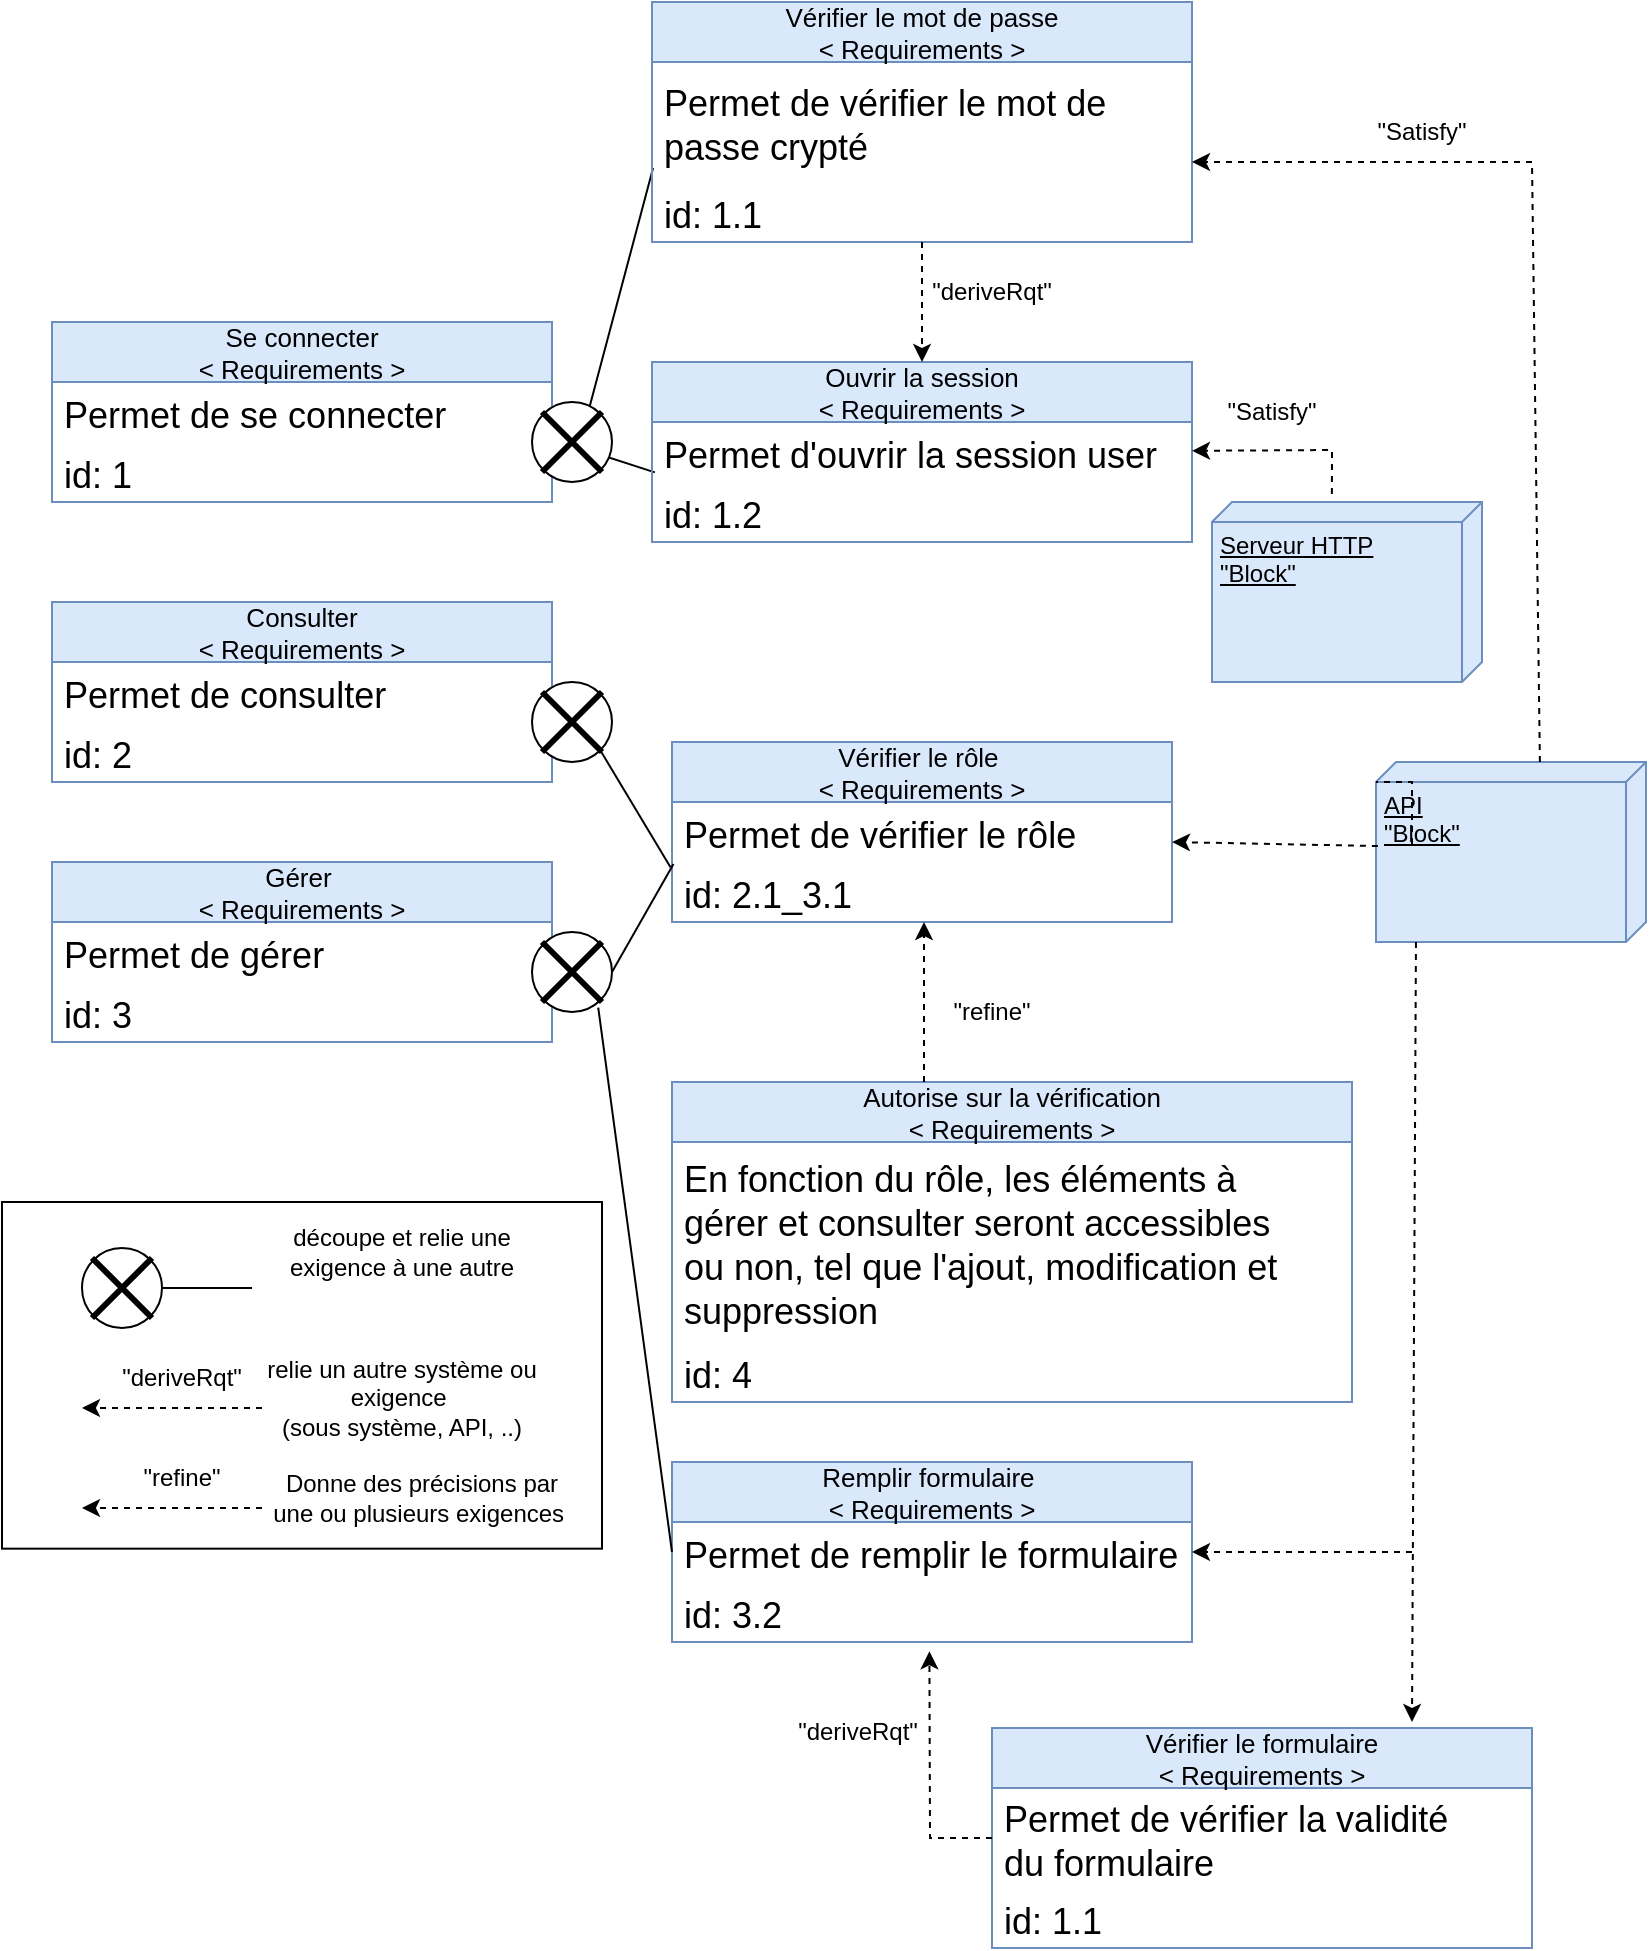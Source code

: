 <mxfile version="17.2.5" type="device" pages="5"><diagram id="PP5y37T1NCXDWAxKDjfz" name="Exigence"><mxGraphModel dx="1422" dy="794" grid="1" gridSize="10" guides="1" tooltips="1" connect="1" arrows="1" fold="1" page="1" pageScale="1" pageWidth="827" pageHeight="1169" math="0" shadow="0"><root><mxCell id="0"/><mxCell id="1" parent="0"/><mxCell id="3-x1_bQ7SzuKg1VykOmz-13" value="Se connecter&#10;&lt; Requirements &gt;" style="swimlane;fontStyle=0;childLayout=stackLayout;horizontal=1;startSize=30;horizontalStack=0;resizeParent=1;resizeParentMax=0;resizeLast=0;collapsible=1;marginBottom=0;fontSize=13;direction=east;rounded=0;strokeWidth=1;perimeterSpacing=0;swimlaneFillColor=none;spacing=4;fillColor=#dae8fc;strokeColor=#6c8ebf;" parent="1" vertex="1"><mxGeometry x="30" y="160" width="250" height="90" as="geometry"/></mxCell><mxCell id="3-x1_bQ7SzuKg1VykOmz-15" value="Permet de se connecter" style="text;strokeColor=none;fillColor=none;align=left;verticalAlign=middle;spacingLeft=4;spacingRight=4;overflow=hidden;points=[[0,0.5],[1,0.5]];portConstraint=eastwest;rotatable=0;fontSize=18;" parent="3-x1_bQ7SzuKg1VykOmz-13" vertex="1"><mxGeometry y="30" width="250" height="30" as="geometry"/></mxCell><mxCell id="3-x1_bQ7SzuKg1VykOmz-16" value="id: 1" style="text;align=left;verticalAlign=middle;spacingLeft=4;spacingRight=4;overflow=hidden;points=[[0,0.5],[1,0.5]];portConstraint=eastwest;rotatable=0;fontSize=18;" parent="3-x1_bQ7SzuKg1VykOmz-13" vertex="1"><mxGeometry y="60" width="250" height="30" as="geometry"/></mxCell><mxCell id="3-x1_bQ7SzuKg1VykOmz-32" value="" style="endArrow=none;html=1;rounded=0;fontSize=13;horizontal=1;verticalAlign=middle;exitX=0.002;exitY=0.884;exitDx=0;exitDy=0;entryX=1;entryY=0;entryDx=0;entryDy=0;exitPerimeter=0;" parent="1" source="1Z-VSQ5LYeNRugJUBKyp-2" edge="1"><mxGeometry width="50" height="50" relative="1" as="geometry"><mxPoint x="331.42" y="195.21" as="sourcePoint"/><mxPoint x="295.607" y="214.393" as="targetPoint"/></mxGeometry></mxCell><mxCell id="3-x1_bQ7SzuKg1VykOmz-81" value="" style="rounded=0;whiteSpace=wrap;html=1;" parent="1" vertex="1"><mxGeometry x="5" y="600" width="300" height="173.33" as="geometry"/></mxCell><mxCell id="3-x1_bQ7SzuKg1VykOmz-83" value="" style="ellipse;whiteSpace=wrap;html=1;aspect=fixed;" parent="1" vertex="1"><mxGeometry x="45" y="623" width="40" height="40" as="geometry"/></mxCell><mxCell id="3-x1_bQ7SzuKg1VykOmz-84" value="" style="shape=umlDestroy;whiteSpace=wrap;html=1;strokeWidth=3;" parent="1" vertex="1"><mxGeometry x="50" y="628" width="30" height="30" as="geometry"/></mxCell><mxCell id="3-x1_bQ7SzuKg1VykOmz-85" value="découpe et relie une exigence à une autre" style="text;html=1;strokeColor=none;fillColor=none;align=center;verticalAlign=middle;whiteSpace=wrap;rounded=0;" parent="1" vertex="1"><mxGeometry x="125" y="610" width="160" height="30" as="geometry"/></mxCell><mxCell id="3-x1_bQ7SzuKg1VykOmz-86" style="edgeStyle=none;rounded=0;orthogonalLoop=1;jettySize=auto;html=1;dashed=1;entryX=0;entryY=0.5;entryDx=0;entryDy=0;" parent="1" edge="1"><mxGeometry relative="1" as="geometry"><mxPoint x="135" y="703" as="sourcePoint"/><mxPoint x="45" y="703" as="targetPoint"/></mxGeometry></mxCell><mxCell id="3-x1_bQ7SzuKg1VykOmz-87" value="relie un autre système ou exigence&amp;nbsp;&lt;br&gt;(sous système, API, ..)&lt;span style=&quot;color: rgba(0 , 0 , 0 , 0) ; font-family: monospace ; font-size: 0px&quot;&gt;%3CmxGraphModel%3E%3Croot%3E%3CmxCell%20id%3D%220%22%2F%3E%3CmxCell%20id%3D%221%22%20parent%3D%220%22%2F%3E%3CmxCell%20id%3D%222%22%20value%3D%22d%C3%A9coupe%20et%20relie%20une%20exigence%20%C3%A0%20une%20autre%22%20style%3D%22text%3Bhtml%3D1%3BstrokeColor%3Dnone%3BfillColor%3Dnone%3Balign%3Dcenter%3BverticalAlign%3Dmiddle%3BwhiteSpace%3Dwrap%3Brounded%3D0%3B%22%20vertex%3D%221%22%20parent%3D%221%22%3E%3CmxGeometry%20x%3D%22840%22%20y%3D%22575%22%20width%3D%22250%22%20height%3D%2230%22%20as%3D%22geometry%22%2F%3E%3C%2FmxCell%3E%3C%2Froot%3E%3C%2FmxGraphModel%3E&lt;/span&gt;" style="text;html=1;strokeColor=none;fillColor=none;align=center;verticalAlign=middle;whiteSpace=wrap;rounded=0;" parent="1" vertex="1"><mxGeometry x="135" y="683" width="140" height="30" as="geometry"/></mxCell><mxCell id="3-x1_bQ7SzuKg1VykOmz-88" value="Donne des précisions par une ou plusieurs exigences&amp;nbsp;&lt;span style=&quot;color: rgba(0 , 0 , 0 , 0) ; font-family: monospace ; font-size: 0px&quot;&gt;%3CmxGraphModel%3E%3Croot%3E%3CmxCell%20id%3D%220%22%2F%3E%3CmxCell%20id%3D%221%22%20parent%3D%220%22%2F%3E%3CmxCell%20id%3D%222%22%20value%3D%22d%C3%A9coupe%20et%20relie%20une%20exigence%20%C3%A0%20une%20autre%22%20style%3D%22text%3Bhtml%3D1%3BstrokeColor%3Dnone%3BfillColor%3Dnone%3Balign%3Dcenter%3BverticalAlign%3Dmiddle%3BwhiteSpace%3Dwrap%3Brounded%3D0%3B%22%20vertex%3D%221%22%20parent%3D%221%22%3E%3CmxGeometry%20x%3D%22840%22%20y%3D%22575%22%20width%3D%22250%22%20height%3D%2230%22%20as%3D%22geometry%22%2F%3E%3C%2FmxCell%3E%3C%2Froot%3E%3C%2FmxGraphModel%3E&lt;/span&gt;" style="text;html=1;strokeColor=none;fillColor=none;align=center;verticalAlign=middle;whiteSpace=wrap;rounded=0;" parent="1" vertex="1"><mxGeometry x="135" y="733" width="160" height="30" as="geometry"/></mxCell><mxCell id="3-x1_bQ7SzuKg1VykOmz-89" style="edgeStyle=none;rounded=0;orthogonalLoop=1;jettySize=auto;html=1;dashed=1;entryX=0;entryY=0.5;entryDx=0;entryDy=0;" parent="1" edge="1"><mxGeometry relative="1" as="geometry"><mxPoint x="135" y="753" as="sourcePoint"/><mxPoint x="45" y="753" as="targetPoint"/></mxGeometry></mxCell><mxCell id="3-x1_bQ7SzuKg1VykOmz-90" value="&quot;deriveRqt&quot;&lt;span style=&quot;color: rgba(0 , 0 , 0 , 0) ; font-family: monospace ; font-size: 0px&quot;&gt;%3CmxGraphModel%3E%3Croot%3E%3CmxCell%20id%3D%220%22%2F%3E%3CmxCell%20id%3D%221%22%20parent%3D%220%22%2F%3E%3CmxCell%20id%3D%222%22%20value%3D%22Afficher%26%2310%3B%26quot%3Brequirement%26quot%3B%22%20style%3D%22swimlane%3BfontStyle%3D0%3BchildLayout%3DstackLayout%3Bhorizontal%3D1%3BstartSize%3D30%3BhorizontalStack%3D0%3BresizeParent%3D1%3BresizeParentMax%3D0%3BresizeLast%3D0%3Bcollapsible%3D1%3BmarginBottom%3D0%3B%22%20vertex%3D%221%22%20parent%3D%221%22%3E%3CmxGeometry%20x%3D%22275%22%20y%3D%22200%22%20width%3D%22150%22%20height%3D%2290%22%20as%3D%22geometry%22%2F%3E%3C%2FmxCell%3E%3CmxCell%20id%3D%223%22%20value%3D%22Permet%20l'affichage%20du%20form%22%20style%3D%22text%3BstrokeColor%3Dnone%3BfillColor%3Dnone%3Balign%3Dleft%3BverticalAlign%3Dmiddle%3BspacingLeft%3D4%3BspacingRight%3D4%3Boverflow%3Dhidden%3Bpoints%3D%5B%5B0%2C0.5%5D%2C%5B1%2C0.5%5D%5D%3BportConstraint%3Deastwest%3Brotatable%3D0%3B%22%20vertex%3D%221%22%20parent%3D%222%22%3E%3CmxGeometry%20y%3D%2230%22%20width%3D%22150%22%20height%3D%2230%22%20as%3D%22geometry%22%2F%3E%3C%2FmxCell%3E%3CmxCell%20id%3D%224%22%20value%3D%22id%20%3A%202%22%20style%3D%22text%3BstrokeColor%3Dnone%3BfillColor%3Dnone%3Balign%3Dleft%3BverticalAlign%3Dmiddle%3BspacingLeft%3D4%3BspacingRight%3D4%3Boverflow%3Dhidden%3Bpoints%3D%5B%5B0%2C0.5%5D%2C%5B1%2C0.5%5D%5D%3BportConstraint%3Deastwest%3Brotatable%3D0%3B%22%20vertex%3D%221%22%20parent%3D%222%22%3E%3CmxGeometry%20y%3D%2260%22%20width%3D%22150%22%20height%3D%2230%22%20as%3D%22geometry%22%2F%3E%3C%2FmxCell%3E%3C%2Froot%3E%3C%2FmxGraphModel%3E&lt;/span&gt;&lt;span style=&quot;color: rgba(0 , 0 , 0 , 0) ; font-family: monospace ; font-size: 0px&quot;&gt;%3CmxGraphModel%3E%3Croot%3E%3CmxCell%20id%3D%220%22%2F%3E%3CmxCell%20id%3D%221%22%20parent%3D%220%22%2F%3E%3CmxCell%20id%3D%222%22%20value%3D%22Afficher%26%2310%3B%26quot%3Brequirement%26quot%3B%22%20style%3D%22swimlane%3BfontStyle%3D0%3BchildLayout%3DstackLayout%3Bhorizontal%3D1%3BstartSize%3D30%3BhorizontalStack%3D0%3BresizeParent%3D1%3BresizeParentMax%3D0%3BresizeLast%3D0%3Bcollapsible%3D1%3BmarginBottom%3D0%3B%22%20vertex%3D%221%22%20parent%3D%221%22%3E%3CmxGeometry%20x%3D%22275%22%20y%3D%22200%22%20width%3D%22150%22%20height%3D%2290%22%20as%3D%22geometry%22%2F%3E%3C%2FmxCell%3E%3CmxCell%20id%3D%223%22%20value%3D%22Permet%20l'affichage%20du%20form%22%20style%3D%22text%3BstrokeColor%3Dnone%3BfillColor%3Dnone%3Balign%3Dleft%3BverticalAlign%3Dmiddle%3BspacingLeft%3D4%3BspacingRight%3D4%3Boverflow%3Dhidden%3Bpoints%3D%5B%5B0%2C0.5%5D%2C%5B1%2C0.5%5D%5D%3BportConstraint%3Deastwest%3Brotatable%3D0%3B%22%20vertex%3D%221%22%20parent%3D%222%22%3E%3CmxGeometry%20y%3D%2230%22%20width%3D%22150%22%20height%3D%2230%22%20as%3D%22geometry%22%2F%3E%3C%2FmxCell%3E%3CmxCell%20id%3D%224%22%20value%3D%22id%20%3A%202%22%20style%3D%22text%3BstrokeColor%3Dnone%3BfillColor%3Dnone%3Balign%3Dleft%3BverticalAlign%3Dmiddle%3BspacingLeft%3D4%3BspacingRight%3D4%3Boverflow%3Dhidden%3Bpoints%3D%5B%5B0%2C0.5%5D%2C%5B1%2C0.5%5D%5D%3BportConstraint%3Deastwest%3Brotatable%3D0%3B%22%20vertex%3D%221%22%20parent%3D%222%22%3E%3CmxGeometry%20y%3D%2260%22%20width%3D%22150%22%20height%3D%2230%22%20as%3D%22geometry%22%2F%3E%3C%2FmxCell%3E%3C%2Froot%3E%3C%2FmxGraphModel%3E&lt;/span&gt;&lt;span style=&quot;color: rgba(0 , 0 , 0 , 0) ; font-family: monospace ; font-size: 0px&quot;&gt;%3CmxGraphModel%3E%3Croot%3E%3CmxCell%20id%3D%220%22%2F%3E%3CmxCell%20id%3D%221%22%20parent%3D%220%22%2F%3E%3CmxCell%20id%3D%222%22%20value%3D%22Afficher%26%2310%3B%26quot%3Brequirement%26quot%3B%22%20style%3D%22swimlane%3BfontStyle%3D0%3BchildLayout%3DstackLayout%3Bhorizontal%3D1%3BstartSize%3D30%3BhorizontalStack%3D0%3BresizeParent%3D1%3BresizeParentMax%3D0%3BresizeLast%3D0%3Bcollapsible%3D1%3BmarginBottom%3D0%3B%22%20vertex%3D%221%22%20parent%3D%221%22%3E%3CmxGeometry%20x%3D%22275%22%20y%3D%22200%22%20width%3D%22150%22%20height%3D%2290%22%20as%3D%22geometry%22%2F%3E%3C%2FmxCell%3E%3CmxCell%20id%3D%223%22%20value%3D%22Permet%20l'affichage%20du%20form%22%20style%3D%22text%3BstrokeColor%3Dnone%3BfillColor%3Dnone%3Balign%3Dleft%3BverticalAlign%3Dmiddle%3BspacingLeft%3D4%3BspacingRight%3D4%3Boverflow%3Dhidden%3Bpoints%3D%5B%5B0%2C0.5%5D%2C%5B1%2C0.5%5D%5D%3BportConstraint%3Deastwest%3Brotatable%3D0%3B%22%20vertex%3D%221%22%20parent%3D%222%22%3E%3CmxGeometry%20y%3D%2230%22%20width%3D%22150%22%20height%3D%2230%22%20as%3D%22geometry%22%2F%3E%3C%2FmxCell%3E%3CmxCell%20id%3D%224%22%20value%3D%22id%20%3A%202%22%20style%3D%22text%3BstrokeColor%3Dnone%3BfillColor%3Dnone%3Balign%3Dleft%3BverticalAlign%3Dmiddle%3BspacingLeft%3D4%3BspacingRight%3D4%3Boverflow%3Dhidden%3Bpoints%3D%5B%5B0%2C0.5%5D%2C%5B1%2C0.5%5D%5D%3BportConstraint%3Deastwest%3Brotatable%3D0%3B%22%20vertex%3D%221%22%20parent%3D%222%22%3E%3CmxGeometry%20y%3D%2260%22%20width%3D%22150%22%20height%3D%2230%22%20as%3D%22geometry%22%2F%3E%3C%2FmxCell%3E%3C%2Froot%3E%3C%2FmxGraphModel%3E&lt;/span&gt;" style="text;html=1;strokeColor=none;fillColor=none;align=center;verticalAlign=middle;whiteSpace=wrap;rounded=0;" parent="1" vertex="1"><mxGeometry x="65" y="673" width="60" height="30" as="geometry"/></mxCell><mxCell id="3-x1_bQ7SzuKg1VykOmz-91" value="&quot;refine&quot;&lt;span style=&quot;color: rgba(0 , 0 , 0 , 0) ; font-family: monospace ; font-size: 0px&quot;&gt;%3CmxGraphModel%3E%3Croot%3E%3CmxCell%20id%3D%220%22%2F%3E%3CmxCell%20id%3D%221%22%20parent%3D%220%22%2F%3E%3CmxCell%20id%3D%222%22%20value%3D%22Afficher%26%2310%3B%26quot%3Brequirement%26quot%3B%22%20style%3D%22swimlane%3BfontStyle%3D0%3BchildLayout%3DstackLayout%3Bhorizontal%3D1%3BstartSize%3D30%3BhorizontalStack%3D0%3BresizeParent%3D1%3BresizeParentMax%3D0%3BresizeLast%3D0%3Bcollapsible%3D1%3BmarginBottom%3D0%3B%22%20vertex%3D%221%22%20parent%3D%221%22%3E%3CmxGeometry%20x%3D%22275%22%20y%3D%22200%22%20width%3D%22150%22%20height%3D%2290%22%20as%3D%22geometry%22%2F%3E%3C%2FmxCell%3E%3CmxCell%20id%3D%223%22%20value%3D%22Permet%20l'affichage%20du%20form%22%20style%3D%22text%3BstrokeColor%3Dnone%3BfillColor%3Dnone%3Balign%3Dleft%3BverticalAlign%3Dmiddle%3BspacingLeft%3D4%3BspacingRight%3D4%3Boverflow%3Dhidden%3Bpoints%3D%5B%5B0%2C0.5%5D%2C%5B1%2C0.5%5D%5D%3BportConstraint%3Deastwest%3Brotatable%3D0%3B%22%20vertex%3D%221%22%20parent%3D%222%22%3E%3CmxGeometry%20y%3D%2230%22%20width%3D%22150%22%20height%3D%2230%22%20as%3D%22geometry%22%2F%3E%3C%2FmxCell%3E%3CmxCell%20id%3D%224%22%20value%3D%22id%20%3A%202%22%20style%3D%22text%3BstrokeColor%3Dnone%3BfillColor%3Dnone%3Balign%3Dleft%3BverticalAlign%3Dmiddle%3BspacingLeft%3D4%3BspacingRight%3D4%3Boverflow%3Dhidden%3Bpoints%3D%5B%5B0%2C0.5%5D%2C%5B1%2C0.5%5D%5D%3BportConstraint%3Deastwest%3Brotatable%3D0%3B%22%20vertex%3D%221%22%20parent%3D%222%22%3E%3CmxGeometry%20y%3D%2260%22%20width%3D%22150%22%20height%3D%2230%22%20as%3D%22geometry%22%2F%3E%3C%2FmxCell%3E%3C%2Froot%3E%3C%2FmxGraphModel%3E&lt;/span&gt;&lt;span style=&quot;color: rgba(0 , 0 , 0 , 0) ; font-family: monospace ; font-size: 0px&quot;&gt;%3CmxGraphModel%3E%3Croot%3E%3CmxCell%20id%3D%220%22%2F%3E%3CmxCell%20id%3D%221%22%20parent%3D%220%22%2F%3E%3CmxCell%20id%3D%222%22%20value%3D%22Afficher%26%2310%3B%26quot%3Brequirement%26quot%3B%22%20style%3D%22swimlane%3BfontStyle%3D0%3BchildLayout%3DstackLayout%3Bhorizontal%3D1%3BstartSize%3D30%3BhorizontalStack%3D0%3BresizeParent%3D1%3BresizeParentMax%3D0%3BresizeLast%3D0%3Bcollapsible%3D1%3BmarginBottom%3D0%3B%22%20vertex%3D%221%22%20parent%3D%221%22%3E%3CmxGeometry%20x%3D%22275%22%20y%3D%22200%22%20width%3D%22150%22%20height%3D%2290%22%20as%3D%22geometry%22%2F%3E%3C%2FmxCell%3E%3CmxCell%20id%3D%223%22%20value%3D%22Permet%20l'affichage%20du%20form%22%20style%3D%22text%3BstrokeColor%3Dnone%3BfillColor%3Dnone%3Balign%3Dleft%3BverticalAlign%3Dmiddle%3BspacingLeft%3D4%3BspacingRight%3D4%3Boverflow%3Dhidden%3Bpoints%3D%5B%5B0%2C0.5%5D%2C%5B1%2C0.5%5D%5D%3BportConstraint%3Deastwest%3Brotatable%3D0%3B%22%20vertex%3D%221%22%20parent%3D%222%22%3E%3CmxGeometry%20y%3D%2230%22%20width%3D%22150%22%20height%3D%2230%22%20as%3D%22geometry%22%2F%3E%3C%2FmxCell%3E%3CmxCell%20id%3D%224%22%20value%3D%22id%20%3A%202%22%20style%3D%22text%3BstrokeColor%3Dnone%3BfillColor%3Dnone%3Balign%3Dleft%3BverticalAlign%3Dmiddle%3BspacingLeft%3D4%3BspacingRight%3D4%3Boverflow%3Dhidden%3Bpoints%3D%5B%5B0%2C0.5%5D%2C%5B1%2C0.5%5D%5D%3BportConstraint%3Deastwest%3Brotatable%3D0%3B%22%20vertex%3D%221%22%20parent%3D%222%22%3E%3CmxGeometry%20y%3D%2260%22%20width%3D%22150%22%20height%3D%2230%22%20as%3D%22geometry%22%2F%3E%3C%2FmxCell%3E%3C%2Froot%3E%3C%2FmxGraphModel%3E&lt;/span&gt;&lt;span style=&quot;color: rgba(0 , 0 , 0 , 0) ; font-family: monospace ; font-size: 0px&quot;&gt;%3CmxGraphModel%3E%3Croot%3E%3CmxCell%20id%3D%220%22%2F%3E%3CmxCell%20id%3D%221%22%20parent%3D%220%22%2F%3E%3CmxCell%20id%3D%222%22%20value%3D%22Afficher%26%2310%3B%26quot%3Brequirement%26quot%3B%22%20style%3D%22swimlane%3BfontStyle%3D0%3BchildLayout%3DstackLayout%3Bhorizontal%3D1%3BstartSize%3D30%3BhorizontalStack%3D0%3BresizeParent%3D1%3BresizeParentMax%3D0%3BresizeLast%3D0%3Bcollapsible%3D1%3BmarginBottom%3D0%3B%22%20vertex%3D%221%22%20parent%3D%221%22%3E%3CmxGeometry%20x%3D%22275%22%20y%3D%22200%22%20width%3D%22150%22%20height%3D%2290%22%20as%3D%22geometry%22%2F%3E%3C%2FmxCell%3E%3CmxCell%20id%3D%223%22%20value%3D%22Permet%20l'affichage%20du%20form%22%20style%3D%22text%3BstrokeColor%3Dnone%3BfillColor%3Dnone%3Balign%3Dleft%3BverticalAlign%3Dmiddle%3BspacingLeft%3D4%3BspacingRight%3D4%3Boverflow%3Dhidden%3Bpoints%3D%5B%5B0%2C0.5%5D%2C%5B1%2C0.5%5D%5D%3BportConstraint%3Deastwest%3Brotatable%3D0%3B%22%20vertex%3D%221%22%20parent%3D%222%22%3E%3CmxGeometry%20y%3D%2230%22%20width%3D%22150%22%20height%3D%2230%22%20as%3D%22geometry%22%2F%3E%3C%2FmxCell%3E%3CmxCell%20id%3D%224%22%20value%3D%22id%20%3A%202%22%20style%3D%22text%3BstrokeColor%3Dnone%3BfillColor%3Dnone%3Balign%3Dleft%3BverticalAlign%3Dmiddle%3BspacingLeft%3D4%3BspacingRight%3D4%3Boverflow%3Dhidden%3Bpoints%3D%5B%5B0%2C0.5%5D%2C%5B1%2C0.5%5D%5D%3BportConstraint%3Deastwest%3Brotatable%3D0%3B%22%20vertex%3D%221%22%20parent%3D%222%22%3E%3CmxGeometry%20y%3D%2260%22%20width%3D%22150%22%20height%3D%2230%22%20as%3D%22geometry%22%2F%3E%3C%2FmxCell%3E%3C%2Froot%3E%3C%2FmxGraphModel%3E&lt;/span&gt;" style="text;html=1;strokeColor=none;fillColor=none;align=center;verticalAlign=middle;whiteSpace=wrap;rounded=0;" parent="1" vertex="1"><mxGeometry x="65" y="723" width="60" height="30" as="geometry"/></mxCell><mxCell id="1Z-VSQ5LYeNRugJUBKyp-1" value="Vérifier le mot de passe&#10;&lt; Requirements &gt;" style="swimlane;fontStyle=0;childLayout=stackLayout;horizontal=1;startSize=30;horizontalStack=0;resizeParent=1;resizeParentMax=0;resizeLast=0;collapsible=1;marginBottom=0;fontSize=13;direction=east;rounded=0;strokeWidth=1;perimeterSpacing=0;swimlaneFillColor=none;spacing=4;fillColor=#dae8fc;strokeColor=#6c8ebf;" parent="1" vertex="1"><mxGeometry x="330" width="270" height="120" as="geometry"/></mxCell><mxCell id="1Z-VSQ5LYeNRugJUBKyp-2" value="Permet de vérifier le mot de &#10;passe crypté" style="text;strokeColor=none;fillColor=none;align=left;verticalAlign=middle;spacingLeft=4;spacingRight=4;overflow=hidden;points=[[0,0.5],[1,0.5]];portConstraint=eastwest;rotatable=0;fontSize=18;" parent="1Z-VSQ5LYeNRugJUBKyp-1" vertex="1"><mxGeometry y="30" width="270" height="60" as="geometry"/></mxCell><mxCell id="1Z-VSQ5LYeNRugJUBKyp-3" value="id: 1.1" style="text;align=left;verticalAlign=middle;spacingLeft=4;spacingRight=4;overflow=hidden;points=[[0,0.5],[1,0.5]];portConstraint=eastwest;rotatable=0;fontSize=18;" parent="1Z-VSQ5LYeNRugJUBKyp-1" vertex="1"><mxGeometry y="90" width="270" height="30" as="geometry"/></mxCell><mxCell id="1Z-VSQ5LYeNRugJUBKyp-15" value="" style="endArrow=none;html=1;rounded=0;fontSize=13;horizontal=1;verticalAlign=middle;exitX=0;exitY=0.5;exitDx=0;exitDy=0;" parent="1" edge="1"><mxGeometry width="50" height="50" relative="1" as="geometry"><mxPoint x="331.42" y="235.21" as="sourcePoint"/><mxPoint x="300" y="225" as="targetPoint"/></mxGeometry></mxCell><mxCell id="1Z-VSQ5LYeNRugJUBKyp-18" value="Ouvrir la session&#10;&lt; Requirements &gt;" style="swimlane;fontStyle=0;childLayout=stackLayout;horizontal=1;startSize=30;horizontalStack=0;resizeParent=1;resizeParentMax=0;resizeLast=0;collapsible=1;marginBottom=0;fontSize=13;direction=east;rounded=0;strokeWidth=1;perimeterSpacing=0;swimlaneFillColor=none;spacing=4;fillColor=#dae8fc;strokeColor=#6c8ebf;" parent="1" vertex="1"><mxGeometry x="330" y="180" width="270" height="90" as="geometry"/></mxCell><mxCell id="1Z-VSQ5LYeNRugJUBKyp-19" value="Permet d'ouvrir la session user" style="text;strokeColor=none;fillColor=none;align=left;verticalAlign=middle;spacingLeft=4;spacingRight=4;overflow=hidden;points=[[0,0.5],[1,0.5]];portConstraint=eastwest;rotatable=0;fontSize=18;" parent="1Z-VSQ5LYeNRugJUBKyp-18" vertex="1"><mxGeometry y="30" width="270" height="30" as="geometry"/></mxCell><mxCell id="1Z-VSQ5LYeNRugJUBKyp-20" value="id: 1.2" style="text;align=left;verticalAlign=middle;spacingLeft=4;spacingRight=4;overflow=hidden;points=[[0,0.5],[1,0.5]];portConstraint=eastwest;rotatable=0;fontSize=18;" parent="1Z-VSQ5LYeNRugJUBKyp-18" vertex="1"><mxGeometry y="60" width="270" height="30" as="geometry"/></mxCell><mxCell id="1Z-VSQ5LYeNRugJUBKyp-22" style="edgeStyle=none;rounded=0;orthogonalLoop=1;jettySize=auto;html=1;dashed=1;entryX=0;entryY=0.5;entryDx=0;entryDy=0;" parent="1" edge="1"><mxGeometry relative="1" as="geometry"><mxPoint x="770" y="80" as="sourcePoint"/><mxPoint x="600" y="80.0" as="targetPoint"/></mxGeometry></mxCell><mxCell id="1Z-VSQ5LYeNRugJUBKyp-26" value="&quot;Satisfy&quot;" style="text;html=1;strokeColor=none;fillColor=none;align=center;verticalAlign=middle;whiteSpace=wrap;rounded=0;" parent="1" vertex="1"><mxGeometry x="685" y="50" width="60" height="30" as="geometry"/></mxCell><mxCell id="1Z-VSQ5LYeNRugJUBKyp-27" value="Consulter&#10;&lt; Requirements &gt;" style="swimlane;fontStyle=0;childLayout=stackLayout;horizontal=1;startSize=30;horizontalStack=0;resizeParent=1;resizeParentMax=0;resizeLast=0;collapsible=1;marginBottom=0;fontSize=13;direction=east;rounded=0;strokeWidth=1;perimeterSpacing=0;swimlaneFillColor=none;spacing=4;fillColor=#dae8fc;strokeColor=#6c8ebf;" parent="1" vertex="1"><mxGeometry x="30" y="300" width="250" height="90" as="geometry"/></mxCell><mxCell id="1Z-VSQ5LYeNRugJUBKyp-28" value="Permet de consulter" style="text;strokeColor=none;fillColor=none;align=left;verticalAlign=middle;spacingLeft=4;spacingRight=4;overflow=hidden;points=[[0,0.5],[1,0.5]];portConstraint=eastwest;rotatable=0;fontSize=18;" parent="1Z-VSQ5LYeNRugJUBKyp-27" vertex="1"><mxGeometry y="30" width="250" height="30" as="geometry"/></mxCell><mxCell id="1Z-VSQ5LYeNRugJUBKyp-29" value="id: 2" style="text;align=left;verticalAlign=middle;spacingLeft=4;spacingRight=4;overflow=hidden;points=[[0,0.5],[1,0.5]];portConstraint=eastwest;rotatable=0;fontSize=18;" parent="1Z-VSQ5LYeNRugJUBKyp-27" vertex="1"><mxGeometry y="60" width="250" height="30" as="geometry"/></mxCell><mxCell id="1Z-VSQ5LYeNRugJUBKyp-61" value="Gérer &#10;&lt; Requirements &gt;" style="swimlane;fontStyle=0;childLayout=stackLayout;horizontal=1;startSize=30;horizontalStack=0;resizeParent=1;resizeParentMax=0;resizeLast=0;collapsible=1;marginBottom=0;fontSize=13;direction=east;rounded=0;strokeWidth=1;perimeterSpacing=0;swimlaneFillColor=none;spacing=4;fillColor=#dae8fc;strokeColor=#6c8ebf;" parent="1" vertex="1"><mxGeometry x="30" y="430" width="250" height="90" as="geometry"/></mxCell><mxCell id="1Z-VSQ5LYeNRugJUBKyp-62" value="Permet de gérer" style="text;strokeColor=none;fillColor=none;align=left;verticalAlign=middle;spacingLeft=4;spacingRight=4;overflow=hidden;points=[[0,0.5],[1,0.5]];portConstraint=eastwest;rotatable=0;fontSize=18;" parent="1Z-VSQ5LYeNRugJUBKyp-61" vertex="1"><mxGeometry y="30" width="250" height="30" as="geometry"/></mxCell><mxCell id="1Z-VSQ5LYeNRugJUBKyp-63" value="id: 3" style="text;align=left;verticalAlign=middle;spacingLeft=4;spacingRight=4;overflow=hidden;points=[[0,0.5],[1,0.5]];portConstraint=eastwest;rotatable=0;fontSize=18;" parent="1Z-VSQ5LYeNRugJUBKyp-61" vertex="1"><mxGeometry y="60" width="250" height="30" as="geometry"/></mxCell><mxCell id="e_LQSvhpfYJ3DczWif9u-5" value="API&lt;br&gt;&quot;Block&quot;" style="verticalAlign=top;align=left;spacingTop=8;spacingLeft=2;spacingRight=12;shape=cube;size=10;direction=south;fontStyle=4;html=1;fillColor=#dae8fc;strokeColor=#6c8ebf;" parent="1" vertex="1"><mxGeometry x="692" y="380" width="135" height="90" as="geometry"/></mxCell><mxCell id="e_LQSvhpfYJ3DczWif9u-6" value="Vérifier le rôle &#10;&lt; Requirements &gt;" style="swimlane;fontStyle=0;childLayout=stackLayout;horizontal=1;startSize=30;horizontalStack=0;resizeParent=1;resizeParentMax=0;resizeLast=0;collapsible=1;marginBottom=0;fontSize=13;direction=east;rounded=0;strokeWidth=1;perimeterSpacing=0;swimlaneFillColor=none;spacing=4;fillColor=#dae8fc;strokeColor=#6c8ebf;" parent="1" vertex="1"><mxGeometry x="340" y="370" width="250" height="90" as="geometry"/></mxCell><mxCell id="e_LQSvhpfYJ3DczWif9u-7" value="Permet de vérifier le rôle" style="text;strokeColor=none;fillColor=none;align=left;verticalAlign=middle;spacingLeft=4;spacingRight=4;overflow=hidden;points=[[0,0.5],[1,0.5]];portConstraint=eastwest;rotatable=0;fontSize=18;" parent="e_LQSvhpfYJ3DczWif9u-6" vertex="1"><mxGeometry y="30" width="250" height="30" as="geometry"/></mxCell><mxCell id="e_LQSvhpfYJ3DczWif9u-8" value="id: 2.1_3.1" style="text;align=left;verticalAlign=middle;spacingLeft=4;spacingRight=4;overflow=hidden;points=[[0,0.5],[1,0.5]];portConstraint=eastwest;rotatable=0;fontSize=18;" parent="e_LQSvhpfYJ3DczWif9u-6" vertex="1"><mxGeometry y="60" width="250" height="30" as="geometry"/></mxCell><mxCell id="rYQgq5b_SlYfyLfCAz5s-11" value="" style="ellipse;whiteSpace=wrap;html=1;aspect=fixed;" parent="1" vertex="1"><mxGeometry x="270" y="200" width="40" height="40" as="geometry"/></mxCell><mxCell id="rYQgq5b_SlYfyLfCAz5s-10" value="" style="shape=umlDestroy;whiteSpace=wrap;html=1;strokeWidth=3;" parent="1" vertex="1"><mxGeometry x="275" y="205" width="30" height="30" as="geometry"/></mxCell><mxCell id="rYQgq5b_SlYfyLfCAz5s-14" value="" style="ellipse;whiteSpace=wrap;html=1;aspect=fixed;" parent="1" vertex="1"><mxGeometry x="270" y="465" width="40" height="40" as="geometry"/></mxCell><mxCell id="rYQgq5b_SlYfyLfCAz5s-15" value="" style="shape=umlDestroy;whiteSpace=wrap;html=1;strokeWidth=3;" parent="1" vertex="1"><mxGeometry x="275" y="470" width="30" height="30" as="geometry"/></mxCell><mxCell id="rYQgq5b_SlYfyLfCAz5s-16" value="" style="ellipse;whiteSpace=wrap;html=1;aspect=fixed;" parent="1" vertex="1"><mxGeometry x="270" y="340" width="40" height="40" as="geometry"/></mxCell><mxCell id="rYQgq5b_SlYfyLfCAz5s-17" value="" style="shape=umlDestroy;whiteSpace=wrap;html=1;strokeWidth=3;" parent="1" vertex="1"><mxGeometry x="275" y="345" width="30" height="30" as="geometry"/></mxCell><mxCell id="rYQgq5b_SlYfyLfCAz5s-18" value="" style="endArrow=none;html=1;rounded=0;fontSize=13;horizontal=1;verticalAlign=middle;exitX=1;exitY=1;exitDx=0;exitDy=0;entryX=-0.003;entryY=0.087;entryDx=0;entryDy=0;entryPerimeter=0;" parent="1" source="rYQgq5b_SlYfyLfCAz5s-16" target="e_LQSvhpfYJ3DczWif9u-8" edge="1"><mxGeometry width="50" height="50" relative="1" as="geometry"><mxPoint x="-79.46" y="86.52" as="sourcePoint"/><mxPoint x="-114.393" y="164.393" as="targetPoint"/></mxGeometry></mxCell><mxCell id="rYQgq5b_SlYfyLfCAz5s-19" value="" style="endArrow=none;html=1;rounded=0;fontSize=13;horizontal=1;verticalAlign=middle;exitX=1;exitY=0.5;exitDx=0;exitDy=0;entryX=0.003;entryY=0.033;entryDx=0;entryDy=0;entryPerimeter=0;" parent="1" source="rYQgq5b_SlYfyLfCAz5s-14" target="e_LQSvhpfYJ3DczWif9u-8" edge="1"><mxGeometry width="50" height="50" relative="1" as="geometry"><mxPoint x="-69.46" y="96.52" as="sourcePoint"/><mxPoint x="-104.393" y="174.393" as="targetPoint"/></mxGeometry></mxCell><mxCell id="rYQgq5b_SlYfyLfCAz5s-20" style="edgeStyle=none;rounded=0;orthogonalLoop=1;jettySize=auto;html=1;dashed=1;entryX=0.5;entryY=0;entryDx=0;entryDy=0;" parent="1" target="1Z-VSQ5LYeNRugJUBKyp-18" edge="1"><mxGeometry relative="1" as="geometry"><mxPoint x="465" y="120" as="sourcePoint"/><mxPoint x="610" y="90.0" as="targetPoint"/></mxGeometry></mxCell><mxCell id="rYQgq5b_SlYfyLfCAz5s-21" value="&quot;deriveRqt&quot;&lt;span style=&quot;color: rgba(0 , 0 , 0 , 0) ; font-family: monospace ; font-size: 0px&quot;&gt;%3CmxGraphModel%3E%3Croot%3E%3CmxCell%20id%3D%220%22%2F%3E%3CmxCell%20id%3D%221%22%20parent%3D%220%22%2F%3E%3CmxCell%20id%3D%222%22%20value%3D%22Afficher%26%2310%3B%26quot%3Brequirement%26quot%3B%22%20style%3D%22swimlane%3BfontStyle%3D0%3BchildLayout%3DstackLayout%3Bhorizontal%3D1%3BstartSize%3D30%3BhorizontalStack%3D0%3BresizeParent%3D1%3BresizeParentMax%3D0%3BresizeLast%3D0%3Bcollapsible%3D1%3BmarginBottom%3D0%3B%22%20vertex%3D%221%22%20parent%3D%221%22%3E%3CmxGeometry%20x%3D%22275%22%20y%3D%22200%22%20width%3D%22150%22%20height%3D%2290%22%20as%3D%22geometry%22%2F%3E%3C%2FmxCell%3E%3CmxCell%20id%3D%223%22%20value%3D%22Permet%20l'affichage%20du%20form%22%20style%3D%22text%3BstrokeColor%3Dnone%3BfillColor%3Dnone%3Balign%3Dleft%3BverticalAlign%3Dmiddle%3BspacingLeft%3D4%3BspacingRight%3D4%3Boverflow%3Dhidden%3Bpoints%3D%5B%5B0%2C0.5%5D%2C%5B1%2C0.5%5D%5D%3BportConstraint%3Deastwest%3Brotatable%3D0%3B%22%20vertex%3D%221%22%20parent%3D%222%22%3E%3CmxGeometry%20y%3D%2230%22%20width%3D%22150%22%20height%3D%2230%22%20as%3D%22geometry%22%2F%3E%3C%2FmxCell%3E%3CmxCell%20id%3D%224%22%20value%3D%22id%20%3A%202%22%20style%3D%22text%3BstrokeColor%3Dnone%3BfillColor%3Dnone%3Balign%3Dleft%3BverticalAlign%3Dmiddle%3BspacingLeft%3D4%3BspacingRight%3D4%3Boverflow%3Dhidden%3Bpoints%3D%5B%5B0%2C0.5%5D%2C%5B1%2C0.5%5D%5D%3BportConstraint%3Deastwest%3Brotatable%3D0%3B%22%20vertex%3D%221%22%20parent%3D%222%22%3E%3CmxGeometry%20y%3D%2260%22%20width%3D%22150%22%20height%3D%2230%22%20as%3D%22geometry%22%2F%3E%3C%2FmxCell%3E%3C%2Froot%3E%3C%2FmxGraphModel%3E&lt;/span&gt;&lt;span style=&quot;color: rgba(0 , 0 , 0 , 0) ; font-family: monospace ; font-size: 0px&quot;&gt;%3CmxGraphModel%3E%3Croot%3E%3CmxCell%20id%3D%220%22%2F%3E%3CmxCell%20id%3D%221%22%20parent%3D%220%22%2F%3E%3CmxCell%20id%3D%222%22%20value%3D%22Afficher%26%2310%3B%26quot%3Brequirement%26quot%3B%22%20style%3D%22swimlane%3BfontStyle%3D0%3BchildLayout%3DstackLayout%3Bhorizontal%3D1%3BstartSize%3D30%3BhorizontalStack%3D0%3BresizeParent%3D1%3BresizeParentMax%3D0%3BresizeLast%3D0%3Bcollapsible%3D1%3BmarginBottom%3D0%3B%22%20vertex%3D%221%22%20parent%3D%221%22%3E%3CmxGeometry%20x%3D%22275%22%20y%3D%22200%22%20width%3D%22150%22%20height%3D%2290%22%20as%3D%22geometry%22%2F%3E%3C%2FmxCell%3E%3CmxCell%20id%3D%223%22%20value%3D%22Permet%20l'affichage%20du%20form%22%20style%3D%22text%3BstrokeColor%3Dnone%3BfillColor%3Dnone%3Balign%3Dleft%3BverticalAlign%3Dmiddle%3BspacingLeft%3D4%3BspacingRight%3D4%3Boverflow%3Dhidden%3Bpoints%3D%5B%5B0%2C0.5%5D%2C%5B1%2C0.5%5D%5D%3BportConstraint%3Deastwest%3Brotatable%3D0%3B%22%20vertex%3D%221%22%20parent%3D%222%22%3E%3CmxGeometry%20y%3D%2230%22%20width%3D%22150%22%20height%3D%2230%22%20as%3D%22geometry%22%2F%3E%3C%2FmxCell%3E%3CmxCell%20id%3D%224%22%20value%3D%22id%20%3A%202%22%20style%3D%22text%3BstrokeColor%3Dnone%3BfillColor%3Dnone%3Balign%3Dleft%3BverticalAlign%3Dmiddle%3BspacingLeft%3D4%3BspacingRight%3D4%3Boverflow%3Dhidden%3Bpoints%3D%5B%5B0%2C0.5%5D%2C%5B1%2C0.5%5D%5D%3BportConstraint%3Deastwest%3Brotatable%3D0%3B%22%20vertex%3D%221%22%20parent%3D%222%22%3E%3CmxGeometry%20y%3D%2260%22%20width%3D%22150%22%20height%3D%2230%22%20as%3D%22geometry%22%2F%3E%3C%2FmxCell%3E%3C%2Froot%3E%3C%2FmxGraphModel%3E&lt;/span&gt;&lt;span style=&quot;color: rgba(0 , 0 , 0 , 0) ; font-family: monospace ; font-size: 0px&quot;&gt;%3CmxGraphModel%3E%3Croot%3E%3CmxCell%20id%3D%220%22%2F%3E%3CmxCell%20id%3D%221%22%20parent%3D%220%22%2F%3E%3CmxCell%20id%3D%222%22%20value%3D%22Afficher%26%2310%3B%26quot%3Brequirement%26quot%3B%22%20style%3D%22swimlane%3BfontStyle%3D0%3BchildLayout%3DstackLayout%3Bhorizontal%3D1%3BstartSize%3D30%3BhorizontalStack%3D0%3BresizeParent%3D1%3BresizeParentMax%3D0%3BresizeLast%3D0%3Bcollapsible%3D1%3BmarginBottom%3D0%3B%22%20vertex%3D%221%22%20parent%3D%221%22%3E%3CmxGeometry%20x%3D%22275%22%20y%3D%22200%22%20width%3D%22150%22%20height%3D%2290%22%20as%3D%22geometry%22%2F%3E%3C%2FmxCell%3E%3CmxCell%20id%3D%223%22%20value%3D%22Permet%20l'affichage%20du%20form%22%20style%3D%22text%3BstrokeColor%3Dnone%3BfillColor%3Dnone%3Balign%3Dleft%3BverticalAlign%3Dmiddle%3BspacingLeft%3D4%3BspacingRight%3D4%3Boverflow%3Dhidden%3Bpoints%3D%5B%5B0%2C0.5%5D%2C%5B1%2C0.5%5D%5D%3BportConstraint%3Deastwest%3Brotatable%3D0%3B%22%20vertex%3D%221%22%20parent%3D%222%22%3E%3CmxGeometry%20y%3D%2230%22%20width%3D%22150%22%20height%3D%2230%22%20as%3D%22geometry%22%2F%3E%3C%2FmxCell%3E%3CmxCell%20id%3D%224%22%20value%3D%22id%20%3A%202%22%20style%3D%22text%3BstrokeColor%3Dnone%3BfillColor%3Dnone%3Balign%3Dleft%3BverticalAlign%3Dmiddle%3BspacingLeft%3D4%3BspacingRight%3D4%3Boverflow%3Dhidden%3Bpoints%3D%5B%5B0%2C0.5%5D%2C%5B1%2C0.5%5D%5D%3BportConstraint%3Deastwest%3Brotatable%3D0%3B%22%20vertex%3D%221%22%20parent%3D%222%22%3E%3CmxGeometry%20y%3D%2260%22%20width%3D%22150%22%20height%3D%2230%22%20as%3D%22geometry%22%2F%3E%3C%2FmxCell%3E%3C%2Froot%3E%3C%2FmxGraphModel%3E&lt;/span&gt;" style="text;html=1;strokeColor=none;fillColor=none;align=center;verticalAlign=middle;whiteSpace=wrap;rounded=0;" parent="1" vertex="1"><mxGeometry x="470" y="130" width="60" height="30" as="geometry"/></mxCell><mxCell id="rYQgq5b_SlYfyLfCAz5s-25" style="edgeStyle=none;rounded=0;orthogonalLoop=1;jettySize=auto;html=1;dashed=1;entryX=0;entryY=0.5;entryDx=0;entryDy=0;exitX=0.467;exitY=0.993;exitDx=0;exitDy=0;exitPerimeter=0;" parent="1" source="e_LQSvhpfYJ3DczWif9u-5" edge="1"><mxGeometry relative="1" as="geometry"><mxPoint x="670" y="440" as="sourcePoint"/><mxPoint x="590" y="420.0" as="targetPoint"/></mxGeometry></mxCell><mxCell id="rYQgq5b_SlYfyLfCAz5s-27" value="" style="endArrow=none;html=1;rounded=0;fontSize=13;horizontal=1;verticalAlign=middle;exitX=1;exitY=0.5;exitDx=0;exitDy=0;" parent="1" source="3-x1_bQ7SzuKg1VykOmz-83" edge="1"><mxGeometry width="50" height="50" relative="1" as="geometry"><mxPoint x="319.142" y="404.142" as="sourcePoint"/><mxPoint x="130" y="643" as="targetPoint"/></mxGeometry></mxCell><mxCell id="rYQgq5b_SlYfyLfCAz5s-33" value="Autorise sur la vérification&#10;&lt; Requirements &gt;" style="swimlane;fontStyle=0;childLayout=stackLayout;horizontal=1;startSize=30;horizontalStack=0;resizeParent=1;resizeParentMax=0;resizeLast=0;collapsible=1;marginBottom=0;fontSize=13;direction=east;rounded=0;strokeWidth=1;perimeterSpacing=0;swimlaneFillColor=none;spacing=4;fillColor=#dae8fc;strokeColor=#6c8ebf;" parent="1" vertex="1"><mxGeometry x="340" y="540" width="340" height="160" as="geometry"/></mxCell><mxCell id="rYQgq5b_SlYfyLfCAz5s-34" value="En fonction du rôle, les éléments à &#10;gérer et consulter seront accessibles &#10;ou non, tel que l'ajout, modification et &#10;suppression" style="text;strokeColor=none;fillColor=none;align=left;verticalAlign=middle;spacingLeft=4;spacingRight=4;overflow=hidden;points=[[0,0.5],[1,0.5]];portConstraint=eastwest;rotatable=0;fontSize=18;" parent="rYQgq5b_SlYfyLfCAz5s-33" vertex="1"><mxGeometry y="30" width="340" height="100" as="geometry"/></mxCell><mxCell id="rYQgq5b_SlYfyLfCAz5s-35" value="id: 4" style="text;align=left;verticalAlign=middle;spacingLeft=4;spacingRight=4;overflow=hidden;points=[[0,0.5],[1,0.5]];portConstraint=eastwest;rotatable=0;fontSize=18;" parent="rYQgq5b_SlYfyLfCAz5s-33" vertex="1"><mxGeometry y="130" width="340" height="30" as="geometry"/></mxCell><mxCell id="rYQgq5b_SlYfyLfCAz5s-36" style="edgeStyle=none;rounded=0;orthogonalLoop=1;jettySize=auto;html=1;dashed=1;" parent="1" edge="1"><mxGeometry relative="1" as="geometry"><mxPoint x="466" y="540" as="sourcePoint"/><mxPoint x="466" y="460" as="targetPoint"/></mxGeometry></mxCell><mxCell id="rYQgq5b_SlYfyLfCAz5s-37" value="&quot;refine&quot;" style="text;html=1;strokeColor=none;fillColor=none;align=center;verticalAlign=middle;whiteSpace=wrap;rounded=0;" parent="1" vertex="1"><mxGeometry x="470" y="490" width="60" height="30" as="geometry"/></mxCell><mxCell id="ciBoSC3F8k9pibovQelh-1" value="Remplir formulaire &#10;&lt; Requirements &gt;" style="swimlane;fontStyle=0;childLayout=stackLayout;horizontal=1;startSize=30;horizontalStack=0;resizeParent=1;resizeParentMax=0;resizeLast=0;collapsible=1;marginBottom=0;fontSize=13;direction=east;rounded=0;strokeWidth=1;perimeterSpacing=0;swimlaneFillColor=none;spacing=4;fillColor=#dae8fc;strokeColor=#6c8ebf;" parent="1" vertex="1"><mxGeometry x="340" y="730" width="260" height="90" as="geometry"/></mxCell><mxCell id="ciBoSC3F8k9pibovQelh-2" value="Permet de remplir le formulaire" style="text;strokeColor=none;fillColor=none;align=left;verticalAlign=middle;spacingLeft=4;spacingRight=4;overflow=hidden;points=[[0,0.5],[1,0.5]];portConstraint=eastwest;rotatable=0;fontSize=18;" parent="ciBoSC3F8k9pibovQelh-1" vertex="1"><mxGeometry y="30" width="260" height="30" as="geometry"/></mxCell><mxCell id="ciBoSC3F8k9pibovQelh-3" value="id: 3.2" style="text;align=left;verticalAlign=middle;spacingLeft=4;spacingRight=4;overflow=hidden;points=[[0,0.5],[1,0.5]];portConstraint=eastwest;rotatable=0;fontSize=18;" parent="ciBoSC3F8k9pibovQelh-1" vertex="1"><mxGeometry y="60" width="260" height="30" as="geometry"/></mxCell><mxCell id="ciBoSC3F8k9pibovQelh-4" value="" style="endArrow=none;html=1;rounded=0;fontSize=13;horizontal=1;verticalAlign=middle;exitX=0.937;exitY=1.092;exitDx=0;exitDy=0;entryX=0;entryY=0.5;entryDx=0;entryDy=0;exitPerimeter=0;" parent="1" source="rYQgq5b_SlYfyLfCAz5s-15" target="ciBoSC3F8k9pibovQelh-2" edge="1"><mxGeometry width="50" height="50" relative="1" as="geometry"><mxPoint x="320" y="495" as="sourcePoint"/><mxPoint x="350.75" y="440.99" as="targetPoint"/></mxGeometry></mxCell><mxCell id="ciBoSC3F8k9pibovQelh-5" value="Vérifier le formulaire&#10;&lt; Requirements &gt;" style="swimlane;fontStyle=0;childLayout=stackLayout;horizontal=1;startSize=30;horizontalStack=0;resizeParent=1;resizeParentMax=0;resizeLast=0;collapsible=1;marginBottom=0;fontSize=13;direction=east;rounded=0;strokeWidth=1;perimeterSpacing=0;swimlaneFillColor=none;spacing=4;fillColor=#dae8fc;strokeColor=#6c8ebf;" parent="1" vertex="1"><mxGeometry x="500" y="863" width="270" height="110" as="geometry"/></mxCell><mxCell id="ciBoSC3F8k9pibovQelh-6" value="Permet de vérifier la validité &#10;du formulaire" style="text;strokeColor=none;fillColor=none;align=left;verticalAlign=middle;spacingLeft=4;spacingRight=4;overflow=hidden;points=[[0,0.5],[1,0.5]];portConstraint=eastwest;rotatable=0;fontSize=18;" parent="ciBoSC3F8k9pibovQelh-5" vertex="1"><mxGeometry y="30" width="270" height="50" as="geometry"/></mxCell><mxCell id="ciBoSC3F8k9pibovQelh-7" value="id: 1.1" style="text;align=left;verticalAlign=middle;spacingLeft=4;spacingRight=4;overflow=hidden;points=[[0,0.5],[1,0.5]];portConstraint=eastwest;rotatable=0;fontSize=18;" parent="ciBoSC3F8k9pibovQelh-5" vertex="1"><mxGeometry y="80" width="270" height="30" as="geometry"/></mxCell><mxCell id="ciBoSC3F8k9pibovQelh-8" style="edgeStyle=none;rounded=0;orthogonalLoop=1;jettySize=auto;html=1;dashed=1;entryX=0.495;entryY=1.155;entryDx=0;entryDy=0;exitX=0;exitY=0.5;exitDx=0;exitDy=0;entryPerimeter=0;" parent="1" source="ciBoSC3F8k9pibovQelh-6" target="ciBoSC3F8k9pibovQelh-3" edge="1"><mxGeometry relative="1" as="geometry"><mxPoint x="490" y="920" as="sourcePoint"/><mxPoint x="490.27" y="1019.79" as="targetPoint"/><Array as="points"><mxPoint x="469" y="918"/></Array></mxGeometry></mxCell><mxCell id="ciBoSC3F8k9pibovQelh-9" value="&quot;deriveRqt&quot;&lt;span style=&quot;color: rgba(0 , 0 , 0 , 0) ; font-family: monospace ; font-size: 0px&quot;&gt;%3CmxGraphModel%3E%3Croot%3E%3CmxCell%20id%3D%220%22%2F%3E%3CmxCell%20id%3D%221%22%20parent%3D%220%22%2F%3E%3CmxCell%20id%3D%222%22%20value%3D%22Afficher%26%2310%3B%26quot%3Brequirement%26quot%3B%22%20style%3D%22swimlane%3BfontStyle%3D0%3BchildLayout%3DstackLayout%3Bhorizontal%3D1%3BstartSize%3D30%3BhorizontalStack%3D0%3BresizeParent%3D1%3BresizeParentMax%3D0%3BresizeLast%3D0%3Bcollapsible%3D1%3BmarginBottom%3D0%3B%22%20vertex%3D%221%22%20parent%3D%221%22%3E%3CmxGeometry%20x%3D%22275%22%20y%3D%22200%22%20width%3D%22150%22%20height%3D%2290%22%20as%3D%22geometry%22%2F%3E%3C%2FmxCell%3E%3CmxCell%20id%3D%223%22%20value%3D%22Permet%20l'affichage%20du%20form%22%20style%3D%22text%3BstrokeColor%3Dnone%3BfillColor%3Dnone%3Balign%3Dleft%3BverticalAlign%3Dmiddle%3BspacingLeft%3D4%3BspacingRight%3D4%3Boverflow%3Dhidden%3Bpoints%3D%5B%5B0%2C0.5%5D%2C%5B1%2C0.5%5D%5D%3BportConstraint%3Deastwest%3Brotatable%3D0%3B%22%20vertex%3D%221%22%20parent%3D%222%22%3E%3CmxGeometry%20y%3D%2230%22%20width%3D%22150%22%20height%3D%2230%22%20as%3D%22geometry%22%2F%3E%3C%2FmxCell%3E%3CmxCell%20id%3D%224%22%20value%3D%22id%20%3A%202%22%20style%3D%22text%3BstrokeColor%3Dnone%3BfillColor%3Dnone%3Balign%3Dleft%3BverticalAlign%3Dmiddle%3BspacingLeft%3D4%3BspacingRight%3D4%3Boverflow%3Dhidden%3Bpoints%3D%5B%5B0%2C0.5%5D%2C%5B1%2C0.5%5D%5D%3BportConstraint%3Deastwest%3Brotatable%3D0%3B%22%20vertex%3D%221%22%20parent%3D%222%22%3E%3CmxGeometry%20y%3D%2260%22%20width%3D%22150%22%20height%3D%2230%22%20as%3D%22geometry%22%2F%3E%3C%2FmxCell%3E%3C%2Froot%3E%3C%2FmxGraphModel%3E&lt;/span&gt;&lt;span style=&quot;color: rgba(0 , 0 , 0 , 0) ; font-family: monospace ; font-size: 0px&quot;&gt;%3CmxGraphModel%3E%3Croot%3E%3CmxCell%20id%3D%220%22%2F%3E%3CmxCell%20id%3D%221%22%20parent%3D%220%22%2F%3E%3CmxCell%20id%3D%222%22%20value%3D%22Afficher%26%2310%3B%26quot%3Brequirement%26quot%3B%22%20style%3D%22swimlane%3BfontStyle%3D0%3BchildLayout%3DstackLayout%3Bhorizontal%3D1%3BstartSize%3D30%3BhorizontalStack%3D0%3BresizeParent%3D1%3BresizeParentMax%3D0%3BresizeLast%3D0%3Bcollapsible%3D1%3BmarginBottom%3D0%3B%22%20vertex%3D%221%22%20parent%3D%221%22%3E%3CmxGeometry%20x%3D%22275%22%20y%3D%22200%22%20width%3D%22150%22%20height%3D%2290%22%20as%3D%22geometry%22%2F%3E%3C%2FmxCell%3E%3CmxCell%20id%3D%223%22%20value%3D%22Permet%20l'affichage%20du%20form%22%20style%3D%22text%3BstrokeColor%3Dnone%3BfillColor%3Dnone%3Balign%3Dleft%3BverticalAlign%3Dmiddle%3BspacingLeft%3D4%3BspacingRight%3D4%3Boverflow%3Dhidden%3Bpoints%3D%5B%5B0%2C0.5%5D%2C%5B1%2C0.5%5D%5D%3BportConstraint%3Deastwest%3Brotatable%3D0%3B%22%20vertex%3D%221%22%20parent%3D%222%22%3E%3CmxGeometry%20y%3D%2230%22%20width%3D%22150%22%20height%3D%2230%22%20as%3D%22geometry%22%2F%3E%3C%2FmxCell%3E%3CmxCell%20id%3D%224%22%20value%3D%22id%20%3A%202%22%20style%3D%22text%3BstrokeColor%3Dnone%3BfillColor%3Dnone%3Balign%3Dleft%3BverticalAlign%3Dmiddle%3BspacingLeft%3D4%3BspacingRight%3D4%3Boverflow%3Dhidden%3Bpoints%3D%5B%5B0%2C0.5%5D%2C%5B1%2C0.5%5D%5D%3BportConstraint%3Deastwest%3Brotatable%3D0%3B%22%20vertex%3D%221%22%20parent%3D%222%22%3E%3CmxGeometry%20y%3D%2260%22%20width%3D%22150%22%20height%3D%2230%22%20as%3D%22geometry%22%2F%3E%3C%2FmxCell%3E%3C%2Froot%3E%3C%2FmxGraphModel%3E&lt;/span&gt;&lt;span style=&quot;color: rgba(0 , 0 , 0 , 0) ; font-family: monospace ; font-size: 0px&quot;&gt;%3CmxGraphModel%3E%3Croot%3E%3CmxCell%20id%3D%220%22%2F%3E%3CmxCell%20id%3D%221%22%20parent%3D%220%22%2F%3E%3CmxCell%20id%3D%222%22%20value%3D%22Afficher%26%2310%3B%26quot%3Brequirement%26quot%3B%22%20style%3D%22swimlane%3BfontStyle%3D0%3BchildLayout%3DstackLayout%3Bhorizontal%3D1%3BstartSize%3D30%3BhorizontalStack%3D0%3BresizeParent%3D1%3BresizeParentMax%3D0%3BresizeLast%3D0%3Bcollapsible%3D1%3BmarginBottom%3D0%3B%22%20vertex%3D%221%22%20parent%3D%221%22%3E%3CmxGeometry%20x%3D%22275%22%20y%3D%22200%22%20width%3D%22150%22%20height%3D%2290%22%20as%3D%22geometry%22%2F%3E%3C%2FmxCell%3E%3CmxCell%20id%3D%223%22%20value%3D%22Permet%20l'affichage%20du%20form%22%20style%3D%22text%3BstrokeColor%3Dnone%3BfillColor%3Dnone%3Balign%3Dleft%3BverticalAlign%3Dmiddle%3BspacingLeft%3D4%3BspacingRight%3D4%3Boverflow%3Dhidden%3Bpoints%3D%5B%5B0%2C0.5%5D%2C%5B1%2C0.5%5D%5D%3BportConstraint%3Deastwest%3Brotatable%3D0%3B%22%20vertex%3D%221%22%20parent%3D%222%22%3E%3CmxGeometry%20y%3D%2230%22%20width%3D%22150%22%20height%3D%2230%22%20as%3D%22geometry%22%2F%3E%3C%2FmxCell%3E%3CmxCell%20id%3D%224%22%20value%3D%22id%20%3A%202%22%20style%3D%22text%3BstrokeColor%3Dnone%3BfillColor%3Dnone%3Balign%3Dleft%3BverticalAlign%3Dmiddle%3BspacingLeft%3D4%3BspacingRight%3D4%3Boverflow%3Dhidden%3Bpoints%3D%5B%5B0%2C0.5%5D%2C%5B1%2C0.5%5D%5D%3BportConstraint%3Deastwest%3Brotatable%3D0%3B%22%20vertex%3D%221%22%20parent%3D%222%22%3E%3CmxGeometry%20y%3D%2260%22%20width%3D%22150%22%20height%3D%2230%22%20as%3D%22geometry%22%2F%3E%3C%2FmxCell%3E%3C%2Froot%3E%3C%2FmxGraphModel%3E&lt;/span&gt;" style="text;html=1;strokeColor=none;fillColor=none;align=center;verticalAlign=middle;whiteSpace=wrap;rounded=0;" parent="1" vertex="1"><mxGeometry x="403" y="850" width="60" height="30" as="geometry"/></mxCell><mxCell id="ciBoSC3F8k9pibovQelh-10" style="edgeStyle=none;rounded=0;orthogonalLoop=1;jettySize=auto;html=1;dashed=1;exitX=1;exitY=0.852;exitDx=0;exitDy=0;exitPerimeter=0;" parent="1" source="e_LQSvhpfYJ3DczWif9u-5" edge="1"><mxGeometry relative="1" as="geometry"><mxPoint x="730" y="490" as="sourcePoint"/><mxPoint x="710" y="860" as="targetPoint"/></mxGeometry></mxCell><mxCell id="ciBoSC3F8k9pibovQelh-11" style="edgeStyle=none;rounded=0;orthogonalLoop=1;jettySize=auto;html=1;dashed=1;entryX=1;entryY=0.5;entryDx=0;entryDy=0;" parent="1" target="ciBoSC3F8k9pibovQelh-2" edge="1"><mxGeometry relative="1" as="geometry"><mxPoint x="710" y="775" as="sourcePoint"/><mxPoint x="600" y="430.0" as="targetPoint"/></mxGeometry></mxCell><mxCell id="ciBoSC3F8k9pibovQelh-13" value="" style="endArrow=none;dashed=1;html=1;rounded=0;entryX=0;entryY=0;entryDx=10;entryDy=135;entryPerimeter=0;" parent="1" target="e_LQSvhpfYJ3DczWif9u-5" edge="1"><mxGeometry width="50" height="50" relative="1" as="geometry"><mxPoint x="710" y="421" as="sourcePoint"/><mxPoint x="530" y="290" as="targetPoint"/><Array as="points"><mxPoint x="710" y="390"/></Array></mxGeometry></mxCell><mxCell id="ciBoSC3F8k9pibovQelh-14" value="" style="endArrow=none;dashed=1;html=1;rounded=0;exitX=0;exitY=0.393;exitDx=0;exitDy=0;exitPerimeter=0;" parent="1" source="e_LQSvhpfYJ3DczWif9u-5" edge="1"><mxGeometry width="50" height="50" relative="1" as="geometry"><mxPoint x="720" y="431" as="sourcePoint"/><mxPoint x="770" y="80" as="targetPoint"/></mxGeometry></mxCell><mxCell id="ciBoSC3F8k9pibovQelh-16" value="Serveur HTTP&lt;br&gt;&quot;Block&quot;" style="verticalAlign=top;align=left;spacingTop=8;spacingLeft=2;spacingRight=12;shape=cube;size=10;direction=south;fontStyle=4;html=1;fillColor=#dae8fc;strokeColor=#6c8ebf;" parent="1" vertex="1"><mxGeometry x="610" y="250" width="135" height="90" as="geometry"/></mxCell><mxCell id="ciBoSC3F8k9pibovQelh-17" style="edgeStyle=none;rounded=0;orthogonalLoop=1;jettySize=auto;html=1;dashed=1;entryX=0;entryY=0.5;entryDx=0;entryDy=0;exitX=-0.044;exitY=0.556;exitDx=0;exitDy=0;exitPerimeter=0;" parent="1" source="ciBoSC3F8k9pibovQelh-16" edge="1"><mxGeometry relative="1" as="geometry"><mxPoint x="710" y="224" as="sourcePoint"/><mxPoint x="600" y="224.41" as="targetPoint"/><Array as="points"><mxPoint x="670" y="224"/></Array></mxGeometry></mxCell><mxCell id="ciBoSC3F8k9pibovQelh-18" value="&quot;Satisfy&quot;" style="text;html=1;strokeColor=none;fillColor=none;align=center;verticalAlign=middle;whiteSpace=wrap;rounded=0;" parent="1" vertex="1"><mxGeometry x="610" y="190" width="60" height="30" as="geometry"/></mxCell></root></mxGraphModel></diagram><diagram id="dQn7wZyB-PKXCls0DXO0" name="Sequence"><mxGraphModel dx="1422" dy="794" grid="1" gridSize="10" guides="1" tooltips="1" connect="1" arrows="1" fold="1" page="1" pageScale="1" pageWidth="827" pageHeight="1169" math="0" shadow="0"><root><mxCell id="LiDdR_wrV6sBo1SxhmMw-0"/><mxCell id="LiDdR_wrV6sBo1SxhmMw-1" parent="LiDdR_wrV6sBo1SxhmMw-0"/><mxCell id="xk_bMObHFUjyDNnIYIrw-7" value="" style="html=1;points=[];perimeter=orthogonalPerimeter;fillColor=#f8cecc;strokeColor=#b85450;" parent="LiDdR_wrV6sBo1SxhmMw-1" vertex="1"><mxGeometry x="10" y="20" width="20" height="450" as="geometry"/></mxCell><mxCell id="xk_bMObHFUjyDNnIYIrw-8" value="" style="html=1;points=[];perimeter=orthogonalPerimeter;fillColor=#dae8fc;strokeColor=#6c8ebf;" parent="LiDdR_wrV6sBo1SxhmMw-1" vertex="1"><mxGeometry x="150" y="20" width="20" height="450" as="geometry"/></mxCell><mxCell id="xk_bMObHFUjyDNnIYIrw-9" value="" style="html=1;points=[];perimeter=orthogonalPerimeter;fillColor=#fff2cc;strokeColor=#d6b656;" parent="LiDdR_wrV6sBo1SxhmMw-1" vertex="1"><mxGeometry x="294" y="20" width="20" height="450" as="geometry"/></mxCell><mxCell id="xk_bMObHFUjyDNnIYIrw-10" value="" style="html=1;points=[];perimeter=orthogonalPerimeter;fillColor=#ffe6cc;strokeColor=#d79b00;" parent="LiDdR_wrV6sBo1SxhmMw-1" vertex="1"><mxGeometry x="690" y="20" width="20" height="450" as="geometry"/></mxCell><mxCell id="xk_bMObHFUjyDNnIYIrw-11" value="empty" style="shape=umlFrame;whiteSpace=wrap;html=1;fillColor=#f8cecc;strokeColor=#b85450;" parent="LiDdR_wrV6sBo1SxhmMw-1" vertex="1"><mxGeometry x="314" y="30" width="105" height="70" as="geometry"/></mxCell><mxCell id="xk_bMObHFUjyDNnIYIrw-12" value="not empty" style="shape=umlFrame;whiteSpace=wrap;html=1;fillColor=#d5e8d4;strokeColor=#82b366;" parent="LiDdR_wrV6sBo1SxhmMw-1" vertex="1"><mxGeometry x="314" y="100" width="105" height="70" as="geometry"/></mxCell><mxCell id="xk_bMObHFUjyDNnIYIrw-13" value="denied" style="shape=umlFrame;whiteSpace=wrap;html=1;fillColor=#f8cecc;strokeColor=#b85450;" parent="LiDdR_wrV6sBo1SxhmMw-1" vertex="1"><mxGeometry x="420" y="170" width="105" height="70" as="geometry"/></mxCell><mxCell id="xk_bMObHFUjyDNnIYIrw-14" value="access" style="shape=umlFrame;whiteSpace=wrap;html=1;fillColor=#d5e8d4;strokeColor=#82b366;" parent="LiDdR_wrV6sBo1SxhmMw-1" vertex="1"><mxGeometry x="420" y="240" width="105" height="70" as="geometry"/></mxCell><mxCell id="xk_bMObHFUjyDNnIYIrw-15" value="not valid" style="shape=umlFrame;whiteSpace=wrap;html=1;fillColor=#f8cecc;strokeColor=#b85450;" parent="LiDdR_wrV6sBo1SxhmMw-1" vertex="1"><mxGeometry x="525" y="310" width="105" height="70" as="geometry"/></mxCell><mxCell id="xk_bMObHFUjyDNnIYIrw-16" value="valid" style="shape=umlFrame;whiteSpace=wrap;html=1;fillColor=#d5e8d4;strokeColor=#82b366;" parent="LiDdR_wrV6sBo1SxhmMw-1" vertex="1"><mxGeometry x="525" y="380" width="105" height="70" as="geometry"/></mxCell><mxCell id="xk_bMObHFUjyDNnIYIrw-18" value="User" style="text;html=1;align=center;verticalAlign=middle;resizable=0;points=[];autosize=1;strokeColor=none;fillColor=none;" parent="LiDdR_wrV6sBo1SxhmMw-1" vertex="1"><mxGeometry width="40" height="20" as="geometry"/></mxCell><mxCell id="xk_bMObHFUjyDNnIYIrw-21" value="Web" style="text;html=1;align=center;verticalAlign=middle;resizable=0;points=[];autosize=1;strokeColor=none;fillColor=none;" parent="LiDdR_wrV6sBo1SxhmMw-1" vertex="1"><mxGeometry x="140" width="40" height="20" as="geometry"/></mxCell><mxCell id="xk_bMObHFUjyDNnIYIrw-22" value="API" style="text;html=1;align=center;verticalAlign=middle;resizable=0;points=[];autosize=1;strokeColor=none;fillColor=none;" parent="LiDdR_wrV6sBo1SxhmMw-1" vertex="1"><mxGeometry x="289" width="30" height="20" as="geometry"/></mxCell><mxCell id="xk_bMObHFUjyDNnIYIrw-23" value="DB" style="text;html=1;align=center;verticalAlign=middle;resizable=0;points=[];autosize=1;strokeColor=none;fillColor=none;" parent="LiDdR_wrV6sBo1SxhmMw-1" vertex="1"><mxGeometry x="685" width="30" height="20" as="geometry"/></mxCell><mxCell id="xk_bMObHFUjyDNnIYIrw-24" value="return DB datas" style="html=1;verticalAlign=bottom;endArrow=open;dashed=1;endSize=8;rounded=0;entryX=1.02;entryY=0.976;entryDx=0;entryDy=0;entryPerimeter=0;" parent="LiDdR_wrV6sBo1SxhmMw-1" target="xk_bMObHFUjyDNnIYIrw-9" edge="1"><mxGeometry x="0.225" relative="1" as="geometry"><mxPoint x="690" y="460" as="sourcePoint"/><mxPoint x="610" y="460" as="targetPoint"/><mxPoint as="offset"/></mxGeometry></mxCell><mxCell id="xk_bMObHFUjyDNnIYIrw-25" value="HTTP request 200" style="html=1;verticalAlign=bottom;endArrow=open;dashed=1;endSize=8;rounded=0;entryX=1.1;entryY=0.982;entryDx=0;entryDy=0;entryPerimeter=0;" parent="LiDdR_wrV6sBo1SxhmMw-1" target="xk_bMObHFUjyDNnIYIrw-8" edge="1"><mxGeometry relative="1" as="geometry"><mxPoint x="294" y="460.8" as="sourcePoint"/><mxPoint x="170" y="460" as="targetPoint"/></mxGeometry></mxCell><mxCell id="xk_bMObHFUjyDNnIYIrw-26" value="/user" style="html=1;verticalAlign=bottom;endArrow=open;dashed=1;endSize=8;rounded=0;entryX=1.1;entryY=0.982;entryDx=0;entryDy=0;entryPerimeter=0;" parent="LiDdR_wrV6sBo1SxhmMw-1" edge="1"><mxGeometry relative="1" as="geometry"><mxPoint x="150" y="460" as="sourcePoint"/><mxPoint x="28" y="461.1" as="targetPoint"/></mxGeometry></mxCell><mxCell id="xk_bMObHFUjyDNnIYIrw-28" value="next" style="edgeStyle=orthogonalEdgeStyle;html=1;align=left;spacingLeft=2;endArrow=block;rounded=0;entryX=0.303;entryY=-0.06;entryDx=0;entryDy=0;entryPerimeter=0;" parent="LiDdR_wrV6sBo1SxhmMw-1" target="xk_bMObHFUjyDNnIYIrw-15" edge="1"><mxGeometry relative="1" as="geometry"><mxPoint x="525" y="280" as="sourcePoint"/><Array as="points"><mxPoint x="555" y="280"/><mxPoint x="555" y="300"/><mxPoint x="557" y="300"/></Array><mxPoint x="530" y="300" as="targetPoint"/></mxGeometry></mxCell><mxCell id="xk_bMObHFUjyDNnIYIrw-29" value="next" style="edgeStyle=orthogonalEdgeStyle;html=1;align=left;spacingLeft=2;endArrow=block;rounded=0;entryX=0.303;entryY=-0.06;entryDx=0;entryDy=0;entryPerimeter=0;" parent="LiDdR_wrV6sBo1SxhmMw-1" edge="1"><mxGeometry relative="1" as="geometry"><mxPoint x="420" y="144.2" as="sourcePoint"/><Array as="points"><mxPoint x="450" y="144.2"/><mxPoint x="450" y="164.2"/><mxPoint x="452" y="164.2"/></Array><mxPoint x="451.815" y="170.0" as="targetPoint"/></mxGeometry></mxCell><mxCell id="xk_bMObHFUjyDNnIYIrw-31" value="access" style="html=1;verticalAlign=bottom;endArrow=block;rounded=0;" parent="LiDdR_wrV6sBo1SxhmMw-1" edge="1"><mxGeometry width="80" relative="1" as="geometry"><mxPoint x="630" y="440" as="sourcePoint"/><mxPoint x="690" y="440" as="targetPoint"/></mxGeometry></mxCell><mxCell id="xk_bMObHFUjyDNnIYIrw-32" value="/users" style="html=1;verticalAlign=bottom;endArrow=block;rounded=0;entryX=-0.14;entryY=0.091;entryDx=0;entryDy=0;entryPerimeter=0;" parent="LiDdR_wrV6sBo1SxhmMw-1" target="xk_bMObHFUjyDNnIYIrw-8" edge="1"><mxGeometry width="80" relative="1" as="geometry"><mxPoint x="30" y="60" as="sourcePoint"/><mxPoint x="90" y="60" as="targetPoint"/></mxGeometry></mxCell><mxCell id="xk_bMObHFUjyDNnIYIrw-34" value="HTTP request POST" style="html=1;verticalAlign=bottom;endArrow=block;rounded=0;entryX=-0.14;entryY=0.091;entryDx=0;entryDy=0;entryPerimeter=0;" parent="LiDdR_wrV6sBo1SxhmMw-1" edge="1"><mxGeometry width="80" relative="1" as="geometry"><mxPoint x="171.8" y="64.5" as="sourcePoint"/><mxPoint x="289.0" y="65.45" as="targetPoint"/></mxGeometry></mxCell><mxCell id="xk_bMObHFUjyDNnIYIrw-36" value="HTTP request 401" style="html=1;verticalAlign=bottom;endArrow=open;dashed=1;endSize=8;rounded=0;entryX=1.1;entryY=0.982;entryDx=0;entryDy=0;entryPerimeter=0;" parent="LiDdR_wrV6sBo1SxhmMw-1" edge="1"><mxGeometry relative="1" as="geometry"><mxPoint x="292" y="134.45" as="sourcePoint"/><mxPoint x="170" y="135.55" as="targetPoint"/></mxGeometry></mxCell><mxCell id="xk_bMObHFUjyDNnIYIrw-37" value="HTTP request 403" style="html=1;verticalAlign=bottom;endArrow=open;dashed=1;endSize=8;rounded=0;entryX=1.1;entryY=0.982;entryDx=0;entryDy=0;entryPerimeter=0;" parent="LiDdR_wrV6sBo1SxhmMw-1" edge="1"><mxGeometry relative="1" as="geometry"><mxPoint x="292" y="274.45" as="sourcePoint"/><mxPoint x="170" y="275.55" as="targetPoint"/></mxGeometry></mxCell><mxCell id="xk_bMObHFUjyDNnIYIrw-38" value="return error" style="html=1;verticalAlign=bottom;endArrow=open;dashed=1;endSize=8;rounded=0;entryX=1.1;entryY=0.982;entryDx=0;entryDy=0;entryPerimeter=0;exitX=-0.03;exitY=0.517;exitDx=0;exitDy=0;exitPerimeter=0;" parent="LiDdR_wrV6sBo1SxhmMw-1" source="xk_bMObHFUjyDNnIYIrw-14" edge="1"><mxGeometry relative="1" as="geometry"><mxPoint x="410" y="276" as="sourcePoint"/><mxPoint x="314" y="275.55" as="targetPoint"/></mxGeometry></mxCell><mxCell id="xk_bMObHFUjyDNnIYIrw-39" value="return error" style="html=1;verticalAlign=bottom;endArrow=open;dashed=1;endSize=8;rounded=0;exitX=-0.03;exitY=0.517;exitDx=0;exitDy=0;exitPerimeter=0;entryX=1.06;entryY=0.879;entryDx=0;entryDy=0;entryPerimeter=0;" parent="LiDdR_wrV6sBo1SxhmMw-1" target="xk_bMObHFUjyDNnIYIrw-9" edge="1"><mxGeometry relative="1" as="geometry"><mxPoint x="525.0" y="415.14" as="sourcePoint"/><mxPoint x="320" y="415" as="targetPoint"/></mxGeometry></mxCell><mxCell id="xk_bMObHFUjyDNnIYIrw-40" value="HTTP request 403" style="html=1;verticalAlign=bottom;endArrow=open;dashed=1;endSize=8;rounded=0;entryX=1.1;entryY=0.982;entryDx=0;entryDy=0;entryPerimeter=0;" parent="LiDdR_wrV6sBo1SxhmMw-1" edge="1"><mxGeometry relative="1" as="geometry"><mxPoint x="292" y="414.45" as="sourcePoint"/><mxPoint x="170" y="415.55" as="targetPoint"/></mxGeometry></mxCell><mxCell id="xk_bMObHFUjyDNnIYIrw-41" value="/home" style="html=1;verticalAlign=bottom;endArrow=open;dashed=1;endSize=8;rounded=0;entryX=1.1;entryY=0.982;entryDx=0;entryDy=0;entryPerimeter=0;" parent="LiDdR_wrV6sBo1SxhmMw-1" edge="1"><mxGeometry relative="1" as="geometry"><mxPoint x="152" y="414.45" as="sourcePoint"/><mxPoint x="30" y="415.55" as="targetPoint"/></mxGeometry></mxCell><mxCell id="xk_bMObHFUjyDNnIYIrw-42" value="/home" style="html=1;verticalAlign=bottom;endArrow=open;dashed=1;endSize=8;rounded=0;entryX=1.1;entryY=0.982;entryDx=0;entryDy=0;entryPerimeter=0;" parent="LiDdR_wrV6sBo1SxhmMw-1" edge="1"><mxGeometry relative="1" as="geometry"><mxPoint x="152" y="274.45" as="sourcePoint"/><mxPoint x="30" y="275.55" as="targetPoint"/></mxGeometry></mxCell><mxCell id="xk_bMObHFUjyDNnIYIrw-43" value="/login" style="html=1;verticalAlign=bottom;endArrow=open;dashed=1;endSize=8;rounded=0;entryX=1.1;entryY=0.982;entryDx=0;entryDy=0;entryPerimeter=0;" parent="LiDdR_wrV6sBo1SxhmMw-1" edge="1"><mxGeometry relative="1" as="geometry"><mxPoint x="150" y="134.45" as="sourcePoint"/><mxPoint x="28" y="135.55" as="targetPoint"/></mxGeometry></mxCell><mxCell id="xk_bMObHFUjyDNnIYIrw-44" value="The JWT token&lt;br&gt;&amp;nbsp;is valid" style="text;html=1;align=center;verticalAlign=middle;resizable=0;points=[];autosize=1;strokeColor=none;fillColor=none;" parent="LiDdR_wrV6sBo1SxhmMw-1" vertex="1"><mxGeometry x="314" y="140" width="100" height="30" as="geometry"/></mxCell><mxCell id="xk_bMObHFUjyDNnIYIrw-47" value="&lt;span style=&quot;color: rgb(0 , 0 , 0) ; font-family: &amp;#34;helvetica&amp;#34; ; font-size: 12px ; font-style: normal ; font-weight: 400 ; letter-spacing: normal ; text-align: center ; text-indent: 0px ; text-transform: none ; word-spacing: 0px ; background-color: rgb(248 , 249 , 250) ; display: inline ; float: none&quot;&gt;The JWT token&lt;/span&gt;&lt;br style=&quot;color: rgb(0 , 0 , 0) ; font-family: &amp;#34;helvetica&amp;#34; ; font-size: 12px ; font-style: normal ; font-weight: 400 ; letter-spacing: normal ; text-align: center ; text-indent: 0px ; text-transform: none ; word-spacing: 0px ; background-color: rgb(248 , 249 , 250)&quot;&gt;&lt;span style=&quot;color: rgb(0 , 0 , 0) ; font-family: &amp;#34;helvetica&amp;#34; ; font-size: 12px ; font-style: normal ; font-weight: 400 ; letter-spacing: normal ; text-align: center ; text-indent: 0px ; text-transform: none ; word-spacing: 0px ; background-color: rgb(248 , 249 , 250) ; display: inline ; float: none&quot;&gt;&amp;nbsp;is not valid&lt;/span&gt;" style="text;whiteSpace=wrap;html=1;" parent="LiDdR_wrV6sBo1SxhmMw-1" vertex="1"><mxGeometry x="329" y="60" width="110" height="40" as="geometry"/></mxCell><mxCell id="xk_bMObHFUjyDNnIYIrw-48" value="&lt;div style=&quot;text-align: center&quot;&gt;&lt;span&gt;&lt;font face=&quot;helvetica&quot;&gt;Rôle permission&lt;/font&gt;&lt;/span&gt;&lt;/div&gt;&lt;div style=&quot;text-align: center&quot;&gt;&lt;span&gt;&lt;font face=&quot;helvetica&quot;&gt;refused&lt;/font&gt;&lt;/span&gt;&lt;/div&gt;" style="text;whiteSpace=wrap;html=1;" parent="LiDdR_wrV6sBo1SxhmMw-1" vertex="1"><mxGeometry x="430" y="200" width="110" height="40" as="geometry"/></mxCell><mxCell id="xk_bMObHFUjyDNnIYIrw-49" value="&lt;div style=&quot;text-align: center&quot;&gt;&lt;span&gt;&lt;font face=&quot;helvetica&quot;&gt;Rôle permission&lt;/font&gt;&lt;/span&gt;&lt;/div&gt;&lt;div style=&quot;text-align: center&quot;&gt;&lt;span&gt;&lt;font face=&quot;helvetica&quot;&gt;allowed&lt;/font&gt;&lt;/span&gt;&lt;/div&gt;" style="text;whiteSpace=wrap;html=1;" parent="LiDdR_wrV6sBo1SxhmMw-1" vertex="1"><mxGeometry x="430" y="270" width="110" height="40" as="geometry"/></mxCell><mxCell id="xk_bMObHFUjyDNnIYIrw-50" value="&lt;div style=&quot;text-align: center&quot;&gt;&lt;font face=&quot;helvetica&quot;&gt;Formats and&lt;/font&gt;&lt;/div&gt;&lt;div style=&quot;text-align: center&quot;&gt;&lt;font face=&quot;helvetica&quot;&gt;&amp;nbsp;Validations&amp;nbsp;&lt;/font&gt;&lt;span style=&quot;font-family: &amp;#34;helvetica&amp;#34;&quot;&gt;refused&lt;/span&gt;&lt;/div&gt;" style="text;whiteSpace=wrap;html=1;" parent="LiDdR_wrV6sBo1SxhmMw-1" vertex="1"><mxGeometry x="522.5" y="340" width="110" height="40" as="geometry"/></mxCell><mxCell id="xk_bMObHFUjyDNnIYIrw-51" value="&lt;div style=&quot;text-align: center&quot;&gt;&lt;font face=&quot;helvetica&quot;&gt;Formats and&lt;/font&gt;&lt;/div&gt;&lt;div style=&quot;text-align: center&quot;&gt;&lt;font face=&quot;helvetica&quot;&gt;&amp;nbsp;Validations&amp;nbsp;&lt;/font&gt;&lt;span style=&quot;font-family: &amp;#34;helvetica&amp;#34;&quot;&gt;allowed&lt;/span&gt;&lt;/div&gt;" style="text;whiteSpace=wrap;html=1;" parent="LiDdR_wrV6sBo1SxhmMw-1" vertex="1"><mxGeometry x="522.5" y="410" width="110" height="40" as="geometry"/></mxCell></root></mxGraphModel></diagram><diagram id="xaJ9aUJzGNT0WtErbQww" name="Cas d'utilisation Client"><mxGraphModel dx="1422" dy="794" grid="1" gridSize="10" guides="1" tooltips="1" connect="1" arrows="1" fold="1" page="1" pageScale="1" pageWidth="827" pageHeight="1169" math="0" shadow="0"><root><mxCell id="0"/><mxCell id="1" parent="0"/><mxCell id="XJ3k-Gn5A9l9-gWa2mnv-8" value="Stock BDD" style="shape=umlActor;verticalLabelPosition=bottom;verticalAlign=top;html=1;outlineConnect=0;rounded=0;fontSize=14;strokeWidth=1;gradientColor=none;" parent="1" vertex="1"><mxGeometry x="740" y="235" width="30" height="60" as="geometry"/></mxCell><mxCell id="XJ3k-Gn5A9l9-gWa2mnv-14" value="API" style="shape=umlActor;verticalLabelPosition=bottom;verticalAlign=top;html=1;outlineConnect=0;rounded=0;fontSize=14;strokeWidth=1;gradientColor=none;" parent="1" vertex="1"><mxGeometry x="667.5" y="235" width="30" height="60" as="geometry"/></mxCell><mxCell id="XJ3k-Gn5A9l9-gWa2mnv-15" value="" style="rounded=0;whiteSpace=wrap;html=1;" parent="1" vertex="1"><mxGeometry x="544.34" y="585" width="276.33" height="200" as="geometry"/></mxCell><mxCell id="XJ3k-Gn5A9l9-gWa2mnv-16" value="Liaison cas d'utilisation" style="text;html=1;strokeColor=none;fillColor=none;align=center;verticalAlign=middle;whiteSpace=wrap;rounded=0;" parent="1" vertex="1"><mxGeometry x="620.84" y="595" width="198" height="30" as="geometry"/></mxCell><mxCell id="XJ3k-Gn5A9l9-gWa2mnv-17" value="Action obligatoire,&lt;br&gt;&amp;nbsp;avant la fin de l'action" style="text;html=1;strokeColor=none;fillColor=none;align=center;verticalAlign=middle;whiteSpace=wrap;rounded=0;" parent="1" vertex="1"><mxGeometry x="629.34" y="647" width="181" height="30" as="geometry"/></mxCell><mxCell id="XJ3k-Gn5A9l9-gWa2mnv-18" style="edgeStyle=none;rounded=0;orthogonalLoop=1;jettySize=auto;html=1;dashed=1;entryX=0;entryY=0.5;entryDx=0;entryDy=0;" parent="1" edge="1"><mxGeometry relative="1" as="geometry"><mxPoint x="642.34" y="665.0" as="sourcePoint"/><mxPoint x="552.34" y="665.0" as="targetPoint"/></mxGeometry></mxCell><mxCell id="XJ3k-Gn5A9l9-gWa2mnv-19" value="&amp;lt;&amp;lt; includes &amp;gt;&amp;gt;" style="text;html=1;strokeColor=none;fillColor=none;align=center;verticalAlign=middle;whiteSpace=wrap;rounded=0;" parent="1" vertex="1"><mxGeometry x="552.34" y="635" width="90" height="30" as="geometry"/></mxCell><mxCell id="XJ3k-Gn5A9l9-gWa2mnv-37" value="Client" style="shape=umlActor;verticalLabelPosition=bottom;verticalAlign=top;html=1;outlineConnect=0;rounded=0;fontSize=13;strokeWidth=1;gradientColor=none;" parent="1" vertex="1"><mxGeometry x="10" y="225" width="30" height="60" as="geometry"/></mxCell><mxCell id="XJ3k-Gn5A9l9-gWa2mnv-45" style="edgeStyle=none;rounded=0;orthogonalLoop=1;jettySize=auto;html=1;dashed=1;fontSize=14;endArrow=classic;endFill=1;verticalAlign=middle;entryX=0.5;entryY=0;entryDx=0;entryDy=0;" parent="1" source="XJ3k-Gn5A9l9-gWa2mnv-46" target="17d94fZoo64AkcTuqjrO-2" edge="1"><mxGeometry relative="1" as="geometry"/></mxCell><mxCell id="XJ3k-Gn5A9l9-gWa2mnv-46" value="Annuler sa commande" style="ellipse;whiteSpace=wrap;html=1;rounded=0;fontSize=14;strokeWidth=1;verticalAlign=middle;fillColor=#dae8fc;strokeColor=#6c8ebf;" parent="1" vertex="1"><mxGeometry x="210" width="120" height="80" as="geometry"/></mxCell><mxCell id="XJ3k-Gn5A9l9-gWa2mnv-47" value="Réaliser une commande" style="ellipse;whiteSpace=wrap;html=1;rounded=0;fontSize=14;strokeWidth=1;verticalAlign=middle;fillColor=#dae8fc;strokeColor=#6c8ebf;" parent="1" vertex="1"><mxGeometry x="480" y="110" width="120" height="80" as="geometry"/></mxCell><mxCell id="XJ3k-Gn5A9l9-gWa2mnv-57" value="&lt;span style=&quot;color: rgb(0, 0, 0); font-family: helvetica; font-size: 12px; font-style: normal; font-weight: 400; letter-spacing: normal; text-align: center; text-indent: 0px; text-transform: none; word-spacing: 0px; background-color: rgb(248, 249, 250); display: inline; float: none;&quot;&gt;&amp;lt;&amp;lt; includes &amp;gt;&amp;gt;&lt;/span&gt;" style="text;whiteSpace=wrap;html=1;" parent="1" vertex="1"><mxGeometry x="370" y="235" width="100" height="30" as="geometry"/></mxCell><mxCell id="XJ3k-Gn5A9l9-gWa2mnv-69" value="" style="endArrow=none;html=1;strokeColor=#000000;rounded=0;strokeWidth=1;" parent="1" edge="1"><mxGeometry width="50" height="50" relative="1" as="geometry"><mxPoint x="557.34" y="604.5" as="sourcePoint"/><mxPoint x="637.34" y="604.5" as="targetPoint"/></mxGeometry></mxCell><mxCell id="XJ3k-Gn5A9l9-gWa2mnv-70" value="" style="shape=umlActor;verticalLabelPosition=bottom;verticalAlign=top;html=1;outlineConnect=0;rounded=0;fontSize=13;strokeWidth=1;gradientColor=none;" parent="1" vertex="1"><mxGeometry x="584.34" y="725" width="26" height="52" as="geometry"/></mxCell><mxCell id="XJ3k-Gn5A9l9-gWa2mnv-71" value="Acteur" style="text;html=1;strokeColor=none;fillColor=none;align=center;verticalAlign=middle;whiteSpace=wrap;rounded=0;" parent="1" vertex="1"><mxGeometry x="630.34" y="738.5" width="181" height="25" as="geometry"/></mxCell><mxCell id="17d94fZoo64AkcTuqjrO-2" value="Consulter sa commande" style="ellipse;whiteSpace=wrap;html=1;rounded=0;fontSize=14;strokeWidth=1;verticalAlign=middle;fillColor=#dae8fc;strokeColor=#6c8ebf;" parent="1" vertex="1"><mxGeometry x="210" y="110" width="120" height="80" as="geometry"/></mxCell><mxCell id="17d94fZoo64AkcTuqjrO-3" value="Consulter les boutiques" style="ellipse;whiteSpace=wrap;html=1;rounded=0;fontSize=14;strokeWidth=1;verticalAlign=middle;fillColor=#dae8fc;strokeColor=#6c8ebf;" parent="1" vertex="1"><mxGeometry x="667.5" width="120" height="80" as="geometry"/></mxCell><mxCell id="5c49OubaJj7lEiLlDnYw-2" value="Ajouter un ticket" style="ellipse;whiteSpace=wrap;html=1;rounded=0;fontSize=14;strokeWidth=1;verticalAlign=middle;fillColor=#dae8fc;strokeColor=#6c8ebf;" parent="1" vertex="1"><mxGeometry x="210" y="460" width="120" height="80" as="geometry"/></mxCell><mxCell id="5c49OubaJj7lEiLlDnYw-4" value="Commenter un ticket" style="ellipse;whiteSpace=wrap;html=1;rounded=0;fontSize=14;strokeWidth=1;verticalAlign=middle;fillColor=#dae8fc;strokeColor=#6c8ebf;" parent="1" vertex="1"><mxGeometry x="40" y="460" width="120" height="80" as="geometry"/></mxCell><mxCell id="5c49OubaJj7lEiLlDnYw-5" value="Clore un ticket" style="ellipse;whiteSpace=wrap;html=1;rounded=0;fontSize=14;strokeWidth=1;verticalAlign=middle;fillColor=#dae8fc;strokeColor=#6c8ebf;" parent="1" vertex="1"><mxGeometry x="412" y="460" width="120" height="80" as="geometry"/></mxCell><mxCell id="qq6X7TSr5VZCNt53EL2w-5" style="edgeStyle=none;rounded=0;orthogonalLoop=1;jettySize=auto;html=1;dashed=1;entryX=0;entryY=0.5;entryDx=0;entryDy=0;" parent="1" edge="1"><mxGeometry relative="1" as="geometry"><mxPoint x="642.34" y="714.5" as="sourcePoint"/><mxPoint x="552.34" y="714.5" as="targetPoint"/></mxGeometry></mxCell><mxCell id="qq6X7TSr5VZCNt53EL2w-7" value="&amp;lt;&amp;lt; extends &amp;gt;&amp;gt;" style="text;html=1;strokeColor=none;fillColor=none;align=center;verticalAlign=middle;whiteSpace=wrap;rounded=0;" parent="1" vertex="1"><mxGeometry x="552.34" y="684.5" width="80" height="30" as="geometry"/></mxCell><mxCell id="qq6X7TSr5VZCNt53EL2w-11" value="Action facultative" style="text;html=1;strokeColor=none;fillColor=none;align=center;verticalAlign=middle;whiteSpace=wrap;rounded=0;" parent="1" vertex="1"><mxGeometry x="630.34" y="695" width="181" height="30" as="geometry"/></mxCell><mxCell id="qq6X7TSr5VZCNt53EL2w-13" value="S'inscrire / Identifié Client" style="ellipse;whiteSpace=wrap;html=1;rounded=0;fontSize=14;strokeWidth=1;verticalAlign=middle;fillColor=#dae8fc;strokeColor=#6c8ebf;" parent="1" vertex="1"><mxGeometry x="480" y="225" width="120" height="80" as="geometry"/></mxCell><mxCell id="qq6X7TSr5VZCNt53EL2w-14" value="Modifier son profil" style="ellipse;whiteSpace=wrap;html=1;rounded=0;fontSize=14;strokeWidth=1;verticalAlign=middle;fillColor=#dae8fc;strokeColor=#6c8ebf;" parent="1" vertex="1"><mxGeometry x="210" y="225" width="120" height="80" as="geometry"/></mxCell><mxCell id="qq6X7TSr5VZCNt53EL2w-15" value="" style="endArrow=none;html=1;rounded=0;" parent="1" edge="1"><mxGeometry width="50" height="50" relative="1" as="geometry"><mxPoint x="690" y="265" as="sourcePoint"/><mxPoint x="750" y="265" as="targetPoint"/></mxGeometry></mxCell><mxCell id="qq6X7TSr5VZCNt53EL2w-16" value="" style="endArrow=none;html=1;rounded=0;exitX=1;exitY=0.5;exitDx=0;exitDy=0;" parent="1" source="qq6X7TSr5VZCNt53EL2w-13" edge="1"><mxGeometry width="50" height="50" relative="1" as="geometry"><mxPoint x="692.5" y="275" as="sourcePoint"/><mxPoint x="660" y="265" as="targetPoint"/></mxGeometry></mxCell><mxCell id="qq6X7TSr5VZCNt53EL2w-17" style="edgeStyle=none;rounded=0;orthogonalLoop=1;jettySize=auto;html=1;dashed=1;fontSize=14;endArrow=classic;endFill=1;verticalAlign=middle;exitX=1;exitY=0.5;exitDx=0;exitDy=0;entryX=0;entryY=0.5;entryDx=0;entryDy=0;" parent="1" source="qq6X7TSr5VZCNt53EL2w-14" target="qq6X7TSr5VZCNt53EL2w-13" edge="1"><mxGeometry relative="1" as="geometry"><mxPoint x="389.843" y="550.42" as="sourcePoint"/><mxPoint x="476" y="390" as="targetPoint"/></mxGeometry></mxCell><mxCell id="qq6X7TSr5VZCNt53EL2w-18" value="" style="endArrow=none;html=1;rounded=0;entryX=0;entryY=0.5;entryDx=0;entryDy=0;" parent="1" target="qq6X7TSr5VZCNt53EL2w-14" edge="1"><mxGeometry width="50" height="50" relative="1" as="geometry"><mxPoint x="56" y="265" as="sourcePoint"/><mxPoint x="190" y="274.5" as="targetPoint"/></mxGeometry></mxCell><mxCell id="qq6X7TSr5VZCNt53EL2w-19" style="edgeStyle=none;rounded=0;orthogonalLoop=1;jettySize=auto;html=1;dashed=1;fontSize=14;endArrow=classic;endFill=1;verticalAlign=middle;exitX=1;exitY=0.5;exitDx=0;exitDy=0;entryX=0;entryY=0.5;entryDx=0;entryDy=0;" parent="1" source="17d94fZoo64AkcTuqjrO-2" target="XJ3k-Gn5A9l9-gWa2mnv-47" edge="1"><mxGeometry relative="1" as="geometry"><mxPoint x="491.332" y="41.619" as="sourcePoint"/><mxPoint x="380" y="210" as="targetPoint"/></mxGeometry></mxCell><mxCell id="qq6X7TSr5VZCNt53EL2w-20" value="&lt;span style=&quot;color: rgb(0, 0, 0); font-family: helvetica; font-size: 12px; font-style: normal; font-weight: 400; letter-spacing: normal; text-align: center; text-indent: 0px; text-transform: none; word-spacing: 0px; background-color: rgb(248, 249, 250); display: inline; float: none;&quot;&gt;&amp;lt;&amp;lt; includes &amp;gt;&amp;gt;&lt;/span&gt;" style="text;whiteSpace=wrap;html=1;" parent="1" vertex="1"><mxGeometry x="370" y="120" width="100" height="30" as="geometry"/></mxCell><mxCell id="6RNeXr2_v25hMwXa_j-J-2" value="&lt;span style=&quot;color: rgb(0 , 0 , 0) ; font-family: &amp;#34;helvetica&amp;#34; ; font-size: 12px ; font-style: normal ; font-weight: 400 ; letter-spacing: normal ; text-align: center ; text-indent: 0px ; text-transform: none ; word-spacing: 0px ; background-color: rgb(248 , 249 , 250) ; display: inline ; float: none&quot;&gt;&amp;lt;&amp;lt; extends &amp;gt;&amp;gt;&lt;/span&gt;" style="text;whiteSpace=wrap;html=1;" parent="1" vertex="1"><mxGeometry x="276" y="80" width="100" height="30" as="geometry"/></mxCell><mxCell id="6RNeXr2_v25hMwXa_j-J-3" style="edgeStyle=none;rounded=0;orthogonalLoop=1;jettySize=auto;html=1;dashed=1;fontSize=14;endArrow=classic;endFill=1;verticalAlign=middle;entryX=0.5;entryY=0;entryDx=0;entryDy=0;exitX=0.5;exitY=1;exitDx=0;exitDy=0;" parent="1" source="XJ3k-Gn5A9l9-gWa2mnv-47" target="qq6X7TSr5VZCNt53EL2w-13" edge="1"><mxGeometry relative="1" as="geometry"><mxPoint x="490" y="160" as="sourcePoint"/><mxPoint x="340" y="160" as="targetPoint"/></mxGeometry></mxCell><mxCell id="6RNeXr2_v25hMwXa_j-J-4" value="&lt;span style=&quot;color: rgb(0, 0, 0); font-family: helvetica; font-size: 12px; font-style: normal; font-weight: 400; letter-spacing: normal; text-align: center; text-indent: 0px; text-transform: none; word-spacing: 0px; background-color: rgb(248, 249, 250); display: inline; float: none;&quot;&gt;&amp;lt;&amp;lt; includes &amp;gt;&amp;gt;&lt;/span&gt;" style="text;whiteSpace=wrap;html=1;" parent="1" vertex="1"><mxGeometry x="546" y="190" width="100" height="30" as="geometry"/></mxCell><mxCell id="58bh-oXVtGHIweNLk59R-2" value="Consulter les produits" style="ellipse;whiteSpace=wrap;html=1;rounded=0;fontSize=14;strokeWidth=1;verticalAlign=middle;fillColor=#dae8fc;strokeColor=#6c8ebf;" parent="1" vertex="1"><mxGeometry x="480" width="120" height="80" as="geometry"/></mxCell><mxCell id="58bh-oXVtGHIweNLk59R-3" value="&lt;span style=&quot;color: rgb(0 , 0 , 0) ; font-family: &amp;#34;helvetica&amp;#34; ; font-size: 12px ; font-style: normal ; font-weight: 400 ; letter-spacing: normal ; text-align: center ; text-indent: 0px ; text-transform: none ; word-spacing: 0px ; background-color: rgb(248 , 249 , 250) ; display: inline ; float: none&quot;&gt;&amp;lt;&amp;lt; extends &amp;gt;&amp;gt;&lt;/span&gt;" style="text;whiteSpace=wrap;html=1;" parent="1" vertex="1"><mxGeometry x="556" y="80" width="100" height="30" as="geometry"/></mxCell><mxCell id="58bh-oXVtGHIweNLk59R-4" style="edgeStyle=none;rounded=0;orthogonalLoop=1;jettySize=auto;html=1;dashed=1;fontSize=14;endArrow=classic;endFill=1;verticalAlign=middle;entryX=0.5;entryY=0;entryDx=0;entryDy=0;exitX=0.5;exitY=1;exitDx=0;exitDy=0;" parent="1" source="58bh-oXVtGHIweNLk59R-2" edge="1"><mxGeometry relative="1" as="geometry"><mxPoint x="526" y="90" as="sourcePoint"/><mxPoint x="539.5" y="110" as="targetPoint"/></mxGeometry></mxCell><mxCell id="58bh-oXVtGHIweNLk59R-5" style="edgeStyle=none;rounded=0;orthogonalLoop=1;jettySize=auto;html=1;dashed=1;fontSize=14;endArrow=classic;endFill=1;verticalAlign=middle;exitX=0;exitY=0.5;exitDx=0;exitDy=0;entryX=1;entryY=0.5;entryDx=0;entryDy=0;" parent="1" source="17d94fZoo64AkcTuqjrO-3" target="58bh-oXVtGHIweNLk59R-2" edge="1"><mxGeometry relative="1" as="geometry"><mxPoint x="646" y="10" as="sourcePoint"/><mxPoint x="616" y="50" as="targetPoint"/></mxGeometry></mxCell><mxCell id="58bh-oXVtGHIweNLk59R-6" value="&lt;span style=&quot;color: rgb(0 , 0 , 0) ; font-family: &amp;#34;helvetica&amp;#34; ; font-size: 12px ; font-style: normal ; font-weight: 400 ; letter-spacing: normal ; text-align: center ; text-indent: 0px ; text-transform: none ; word-spacing: 0px ; background-color: rgb(248 , 249 , 250) ; display: inline ; float: none&quot;&gt;&amp;lt;&amp;lt; extends &amp;gt;&amp;gt;&lt;/span&gt;" style="text;whiteSpace=wrap;html=1;" parent="1" vertex="1"><mxGeometry x="597.5" y="10" width="100" height="30" as="geometry"/></mxCell><mxCell id="58bh-oXVtGHIweNLk59R-7" value="" style="endArrow=none;html=1;rounded=0;entryX=0;entryY=0.5;entryDx=0;entryDy=0;" parent="1" target="17d94fZoo64AkcTuqjrO-2" edge="1"><mxGeometry width="50" height="50" relative="1" as="geometry"><mxPoint x="56" y="250" as="sourcePoint"/><mxPoint x="200" y="149" as="targetPoint"/></mxGeometry></mxCell><mxCell id="58bh-oXVtGHIweNLk59R-8" value="Consulter ses tickets" style="ellipse;whiteSpace=wrap;html=1;rounded=0;fontSize=14;strokeWidth=1;verticalAlign=middle;fillColor=#dae8fc;strokeColor=#6c8ebf;" parent="1" vertex="1"><mxGeometry x="210" y="340" width="120" height="80" as="geometry"/></mxCell><mxCell id="58bh-oXVtGHIweNLk59R-9" value="Changement de mot de passe" style="ellipse;whiteSpace=wrap;html=1;rounded=0;fontSize=14;strokeWidth=1;verticalAlign=middle;fillColor=#dae8fc;strokeColor=#6c8ebf;" parent="1" vertex="1"><mxGeometry x="210" y="600" width="120" height="80" as="geometry"/></mxCell><mxCell id="58bh-oXVtGHIweNLk59R-10" style="edgeStyle=none;rounded=0;orthogonalLoop=1;jettySize=auto;html=1;dashed=1;fontSize=14;endArrow=classic;endFill=1;verticalAlign=middle;exitX=1;exitY=0.5;exitDx=0;exitDy=0;entryX=0.5;entryY=1;entryDx=0;entryDy=0;" parent="1" target="qq6X7TSr5VZCNt53EL2w-13" edge="1"><mxGeometry relative="1" as="geometry"><mxPoint x="330" y="379.5" as="sourcePoint"/><mxPoint x="480" y="379.5" as="targetPoint"/><Array as="points"><mxPoint x="540" y="380"/></Array></mxGeometry></mxCell><mxCell id="58bh-oXVtGHIweNLk59R-11" value="&lt;span style=&quot;color: rgb(0, 0, 0); font-family: helvetica; font-size: 12px; font-style: normal; font-weight: 400; letter-spacing: normal; text-align: center; text-indent: 0px; text-transform: none; word-spacing: 0px; background-color: rgb(248, 249, 250); display: inline; float: none;&quot;&gt;&amp;lt;&amp;lt; includes &amp;gt;&amp;gt;&lt;/span&gt;" style="text;whiteSpace=wrap;html=1;" parent="1" vertex="1"><mxGeometry x="434.16" y="350" width="100" height="30" as="geometry"/></mxCell><mxCell id="58bh-oXVtGHIweNLk59R-12" value="" style="endArrow=none;html=1;rounded=0;entryX=0;entryY=0.5;entryDx=0;entryDy=0;" parent="1" target="58bh-oXVtGHIweNLk59R-8" edge="1"><mxGeometry width="50" height="50" relative="1" as="geometry"><mxPoint x="56" y="290" as="sourcePoint"/><mxPoint x="220" y="160" as="targetPoint"/></mxGeometry></mxCell><mxCell id="58bh-oXVtGHIweNLk59R-14" style="edgeStyle=none;rounded=0;orthogonalLoop=1;jettySize=auto;html=1;dashed=1;fontSize=14;endArrow=classic;endFill=1;verticalAlign=middle;entryX=1;entryY=0.5;entryDx=0;entryDy=0;exitX=0;exitY=0.5;exitDx=0;exitDy=0;" parent="1" source="5c49OubaJj7lEiLlDnYw-5" target="5c49OubaJj7lEiLlDnYw-2" edge="1"><mxGeometry relative="1" as="geometry"><mxPoint x="560" y="100" as="sourcePoint"/><mxPoint x="559.5" y="130" as="targetPoint"/></mxGeometry></mxCell><mxCell id="58bh-oXVtGHIweNLk59R-15" style="edgeStyle=none;rounded=0;orthogonalLoop=1;jettySize=auto;html=1;dashed=1;fontSize=14;endArrow=classic;endFill=1;verticalAlign=middle;entryX=0;entryY=0.5;entryDx=0;entryDy=0;exitX=1;exitY=0.5;exitDx=0;exitDy=0;" parent="1" source="5c49OubaJj7lEiLlDnYw-4" target="5c49OubaJj7lEiLlDnYw-2" edge="1"><mxGeometry relative="1" as="geometry"><mxPoint x="422" y="510" as="sourcePoint"/><mxPoint x="340" y="510" as="targetPoint"/></mxGeometry></mxCell><mxCell id="58bh-oXVtGHIweNLk59R-16" style="edgeStyle=none;rounded=0;orthogonalLoop=1;jettySize=auto;html=1;dashed=1;fontSize=14;endArrow=classic;endFill=1;verticalAlign=middle;entryX=0.5;entryY=1;entryDx=0;entryDy=0;exitX=0.5;exitY=0;exitDx=0;exitDy=0;" parent="1" source="5c49OubaJj7lEiLlDnYw-2" target="58bh-oXVtGHIweNLk59R-8" edge="1"><mxGeometry relative="1" as="geometry"><mxPoint x="432" y="520" as="sourcePoint"/><mxPoint x="350" y="520" as="targetPoint"/></mxGeometry></mxCell><mxCell id="58bh-oXVtGHIweNLk59R-17" value="&lt;span style=&quot;color: rgb(0 , 0 , 0) ; font-family: &amp;#34;helvetica&amp;#34; ; font-size: 12px ; font-style: normal ; font-weight: 400 ; letter-spacing: normal ; text-align: center ; text-indent: 0px ; text-transform: none ; word-spacing: 0px ; background-color: rgb(248 , 249 , 250) ; display: inline ; float: none&quot;&gt;&amp;lt;&amp;lt; extends &amp;gt;&amp;gt;&lt;/span&gt;" style="text;whiteSpace=wrap;html=1;" parent="1" vertex="1"><mxGeometry x="270" y="430" width="100" height="30" as="geometry"/></mxCell><mxCell id="58bh-oXVtGHIweNLk59R-18" value="&lt;span style=&quot;color: rgb(0 , 0 , 0) ; font-family: &amp;#34;helvetica&amp;#34; ; font-size: 12px ; font-style: normal ; font-weight: 400 ; letter-spacing: normal ; text-align: center ; text-indent: 0px ; text-transform: none ; word-spacing: 0px ; background-color: rgb(248 , 249 , 250) ; display: inline ; float: none&quot;&gt;&amp;lt;&amp;lt; extends &amp;gt;&amp;gt;&lt;/span&gt;" style="text;whiteSpace=wrap;html=1;" parent="1" vertex="1"><mxGeometry x="334.16" y="470" width="100" height="30" as="geometry"/></mxCell><mxCell id="58bh-oXVtGHIweNLk59R-19" value="&lt;span style=&quot;color: rgb(0 , 0 , 0) ; font-family: &amp;#34;helvetica&amp;#34; ; font-size: 12px ; font-style: normal ; font-weight: 400 ; letter-spacing: normal ; text-align: center ; text-indent: 0px ; text-transform: none ; word-spacing: 0px ; background-color: rgb(248 , 249 , 250) ; display: inline ; float: none&quot;&gt;&amp;lt;&amp;lt; extends &amp;gt;&amp;gt;&lt;/span&gt;" style="text;whiteSpace=wrap;html=1;" parent="1" vertex="1"><mxGeometry x="140" y="460" width="100" height="30" as="geometry"/></mxCell><mxCell id="58bh-oXVtGHIweNLk59R-20" value="Demande de Token" style="ellipse;whiteSpace=wrap;html=1;rounded=0;fontSize=14;strokeWidth=1;verticalAlign=middle;fillColor=#dae8fc;strokeColor=#6c8ebf;" parent="1" vertex="1"><mxGeometry x="412" y="600" width="120" height="80" as="geometry"/></mxCell><mxCell id="58bh-oXVtGHIweNLk59R-21" style="edgeStyle=none;rounded=0;orthogonalLoop=1;jettySize=auto;html=1;dashed=1;fontSize=14;endArrow=classic;endFill=1;verticalAlign=middle;exitX=1;exitY=0.5;exitDx=0;exitDy=0;entryX=0;entryY=0.5;entryDx=0;entryDy=0;" parent="1" source="58bh-oXVtGHIweNLk59R-9" target="58bh-oXVtGHIweNLk59R-20" edge="1"><mxGeometry relative="1" as="geometry"><mxPoint x="260" y="704.5" as="sourcePoint"/><mxPoint x="410" y="704.5" as="targetPoint"/></mxGeometry></mxCell><mxCell id="58bh-oXVtGHIweNLk59R-22" value="&lt;span style=&quot;color: rgb(0, 0, 0); font-family: helvetica; font-size: 12px; font-style: normal; font-weight: 400; letter-spacing: normal; text-align: center; text-indent: 0px; text-transform: none; word-spacing: 0px; background-color: rgb(248, 249, 250); display: inline; float: none;&quot;&gt;&amp;lt;&amp;lt; includes &amp;gt;&amp;gt;&lt;/span&gt;" style="text;whiteSpace=wrap;html=1;" parent="1" vertex="1"><mxGeometry x="330" y="610" width="100" height="30" as="geometry"/></mxCell><mxCell id="58bh-oXVtGHIweNLk59R-23" value="" style="endArrow=none;html=1;rounded=0;entryX=0;entryY=0.5;entryDx=0;entryDy=0;" parent="1" target="58bh-oXVtGHIweNLk59R-9" edge="1"><mxGeometry width="50" height="50" relative="1" as="geometry"><mxPoint x="30" y="320" as="sourcePoint"/><mxPoint x="30" y="760" as="targetPoint"/><Array as="points"><mxPoint x="30" y="640"/></Array></mxGeometry></mxCell><mxCell id="58bh-oXVtGHIweNLk59R-26" value="" style="endArrow=none;html=1;rounded=0;entryX=0.5;entryY=0;entryDx=0;entryDy=0;" parent="1" target="58bh-oXVtGHIweNLk59R-9" edge="1"><mxGeometry width="50" height="50" relative="1" as="geometry"><mxPoint x="680" y="325" as="sourcePoint"/><mxPoint x="860" y="645" as="targetPoint"/><Array as="points"><mxPoint x="680" y="570"/><mxPoint x="270" y="570"/></Array></mxGeometry></mxCell></root></mxGraphModel></diagram><diagram id="Y4ilA_czV9tu3xpJx6rI" name="Cas d'utilisation Administrateur"><mxGraphModel dx="1422" dy="794" grid="1" gridSize="10" guides="1" tooltips="1" connect="1" arrows="1" fold="1" page="1" pageScale="1" pageWidth="827" pageHeight="1169" math="0" shadow="0"><root><mxCell id="0"/><mxCell id="1" parent="0"/><mxCell id="Ua_06rSmSEnIbmtakKMK-1" value="Stock BDD" style="shape=umlActor;verticalLabelPosition=bottom;verticalAlign=top;html=1;outlineConnect=0;rounded=0;fontSize=14;strokeWidth=1;gradientColor=none;" parent="1" vertex="1"><mxGeometry x="755" y="347" width="30" height="60" as="geometry"/></mxCell><mxCell id="Ua_06rSmSEnIbmtakKMK-2" value="API" style="shape=umlActor;verticalLabelPosition=bottom;verticalAlign=top;html=1;outlineConnect=0;rounded=0;fontSize=14;strokeWidth=1;gradientColor=none;" parent="1" vertex="1"><mxGeometry x="682.5" y="347" width="30" height="60" as="geometry"/></mxCell><mxCell id="Ua_06rSmSEnIbmtakKMK-3" value="" style="rounded=0;whiteSpace=wrap;html=1;" parent="1" vertex="1"><mxGeometry x="551" y="7" width="276.33" height="200" as="geometry"/></mxCell><mxCell id="Ua_06rSmSEnIbmtakKMK-4" value="Liaison cas d'utilisation" style="text;html=1;strokeColor=none;fillColor=none;align=center;verticalAlign=middle;whiteSpace=wrap;rounded=0;" parent="1" vertex="1"><mxGeometry x="627.5" y="17" width="198" height="30" as="geometry"/></mxCell><mxCell id="Ua_06rSmSEnIbmtakKMK-5" value="Action obligatoire,&lt;br&gt;&amp;nbsp;avant la fin de l'action" style="text;html=1;strokeColor=none;fillColor=none;align=center;verticalAlign=middle;whiteSpace=wrap;rounded=0;" parent="1" vertex="1"><mxGeometry x="636" y="69" width="181" height="30" as="geometry"/></mxCell><mxCell id="Ua_06rSmSEnIbmtakKMK-6" style="edgeStyle=none;rounded=0;orthogonalLoop=1;jettySize=auto;html=1;dashed=1;entryX=0;entryY=0.5;entryDx=0;entryDy=0;" parent="1" edge="1"><mxGeometry relative="1" as="geometry"><mxPoint x="649" y="87.0" as="sourcePoint"/><mxPoint x="559" y="87.0" as="targetPoint"/></mxGeometry></mxCell><mxCell id="Ua_06rSmSEnIbmtakKMK-7" value="&amp;lt;&amp;lt; includes &amp;gt;&amp;gt;" style="text;html=1;strokeColor=none;fillColor=none;align=center;verticalAlign=middle;whiteSpace=wrap;rounded=0;" parent="1" vertex="1"><mxGeometry x="559" y="57" width="90" height="30" as="geometry"/></mxCell><mxCell id="Ua_06rSmSEnIbmtakKMK-8" value="Administrateur&lt;br&gt;" style="shape=umlActor;verticalLabelPosition=bottom;verticalAlign=top;html=1;outlineConnect=0;rounded=0;fontSize=13;strokeWidth=1;gradientColor=none;" parent="1" vertex="1"><mxGeometry x="35" y="337" width="30" height="60" as="geometry"/></mxCell><mxCell id="Ua_06rSmSEnIbmtakKMK-9" style="edgeStyle=none;rounded=0;orthogonalLoop=1;jettySize=auto;html=1;dashed=1;fontSize=14;endArrow=classic;endFill=1;verticalAlign=middle;entryX=0.5;entryY=0;entryDx=0;entryDy=0;" parent="1" source="Ua_06rSmSEnIbmtakKMK-10" target="Ua_06rSmSEnIbmtakKMK-15" edge="1"><mxGeometry relative="1" as="geometry"/></mxCell><mxCell id="Ua_06rSmSEnIbmtakKMK-10" value="Ajouter une boutique / utilisateur" style="ellipse;whiteSpace=wrap;html=1;rounded=0;fontSize=14;strokeWidth=1;verticalAlign=middle;fillColor=#dae8fc;strokeColor=#6c8ebf;" parent="1" vertex="1"><mxGeometry x="225" y="112" width="120" height="80" as="geometry"/></mxCell><mxCell id="Ua_06rSmSEnIbmtakKMK-11" value="&lt;span style=&quot;color: rgb(0, 0, 0); font-family: helvetica; font-size: 12px; font-style: normal; font-weight: 400; letter-spacing: normal; text-align: center; text-indent: 0px; text-transform: none; word-spacing: 0px; background-color: rgb(248, 249, 250); display: inline; float: none;&quot;&gt;&amp;lt;&amp;lt; includes &amp;gt;&amp;gt;&lt;/span&gt;" style="text;whiteSpace=wrap;html=1;" parent="1" vertex="1"><mxGeometry x="385" y="347" width="100" height="30" as="geometry"/></mxCell><mxCell id="Ua_06rSmSEnIbmtakKMK-12" value="" style="endArrow=none;html=1;strokeColor=#000000;rounded=0;strokeWidth=1;" parent="1" edge="1"><mxGeometry width="50" height="50" relative="1" as="geometry"><mxPoint x="564" y="26.5" as="sourcePoint"/><mxPoint x="644" y="26.5" as="targetPoint"/></mxGeometry></mxCell><mxCell id="Ua_06rSmSEnIbmtakKMK-13" value="" style="shape=umlActor;verticalLabelPosition=bottom;verticalAlign=top;html=1;outlineConnect=0;rounded=0;fontSize=13;strokeWidth=1;gradientColor=none;" parent="1" vertex="1"><mxGeometry x="591" y="147" width="26" height="52" as="geometry"/></mxCell><mxCell id="Ua_06rSmSEnIbmtakKMK-14" value="Acteur" style="text;html=1;strokeColor=none;fillColor=none;align=center;verticalAlign=middle;whiteSpace=wrap;rounded=0;" parent="1" vertex="1"><mxGeometry x="637" y="160.5" width="181" height="25" as="geometry"/></mxCell><mxCell id="Ua_06rSmSEnIbmtakKMK-15" value="Consulter ses boutiques / utilisateurs" style="ellipse;whiteSpace=wrap;html=1;rounded=0;fontSize=14;strokeWidth=1;verticalAlign=middle;fillColor=#dae8fc;strokeColor=#6c8ebf;" parent="1" vertex="1"><mxGeometry x="225" y="222" width="120" height="80" as="geometry"/></mxCell><mxCell id="Ua_06rSmSEnIbmtakKMK-17" value="Commenter un ticket" style="ellipse;whiteSpace=wrap;html=1;rounded=0;fontSize=14;strokeWidth=1;verticalAlign=middle;fillColor=#dae8fc;strokeColor=#6c8ebf;" parent="1" vertex="1"><mxGeometry x="89" y="572" width="120" height="80" as="geometry"/></mxCell><mxCell id="Ua_06rSmSEnIbmtakKMK-18" value="Clore un ticket" style="ellipse;whiteSpace=wrap;html=1;rounded=0;fontSize=14;strokeWidth=1;verticalAlign=middle;fillColor=#dae8fc;strokeColor=#6c8ebf;" parent="1" vertex="1"><mxGeometry x="376" y="572" width="120" height="80" as="geometry"/></mxCell><mxCell id="Ua_06rSmSEnIbmtakKMK-19" style="edgeStyle=none;rounded=0;orthogonalLoop=1;jettySize=auto;html=1;dashed=1;entryX=0;entryY=0.5;entryDx=0;entryDy=0;" parent="1" edge="1"><mxGeometry relative="1" as="geometry"><mxPoint x="649" y="136.5" as="sourcePoint"/><mxPoint x="559" y="136.5" as="targetPoint"/></mxGeometry></mxCell><mxCell id="Ua_06rSmSEnIbmtakKMK-20" value="&amp;lt;&amp;lt; extends &amp;gt;&amp;gt;" style="text;html=1;strokeColor=none;fillColor=none;align=center;verticalAlign=middle;whiteSpace=wrap;rounded=0;" parent="1" vertex="1"><mxGeometry x="559" y="106.5" width="80" height="30" as="geometry"/></mxCell><mxCell id="Ua_06rSmSEnIbmtakKMK-21" value="Action facultative" style="text;html=1;strokeColor=none;fillColor=none;align=center;verticalAlign=middle;whiteSpace=wrap;rounded=0;" parent="1" vertex="1"><mxGeometry x="637" y="117" width="181" height="30" as="geometry"/></mxCell><mxCell id="Ua_06rSmSEnIbmtakKMK-22" value="Identifié Administrateur" style="ellipse;whiteSpace=wrap;html=1;rounded=0;fontSize=14;strokeWidth=1;verticalAlign=middle;fillColor=#dae8fc;strokeColor=#6c8ebf;" parent="1" vertex="1"><mxGeometry x="495" y="337" width="120" height="80" as="geometry"/></mxCell><mxCell id="Ua_06rSmSEnIbmtakKMK-23" value="Modifier son profil" style="ellipse;whiteSpace=wrap;html=1;rounded=0;fontSize=14;strokeWidth=1;verticalAlign=middle;fillColor=#dae8fc;strokeColor=#6c8ebf;" parent="1" vertex="1"><mxGeometry x="225" y="337" width="120" height="80" as="geometry"/></mxCell><mxCell id="Ua_06rSmSEnIbmtakKMK-24" value="" style="endArrow=none;html=1;rounded=0;" parent="1" edge="1"><mxGeometry width="50" height="50" relative="1" as="geometry"><mxPoint x="705" y="377" as="sourcePoint"/><mxPoint x="765" y="377" as="targetPoint"/></mxGeometry></mxCell><mxCell id="Ua_06rSmSEnIbmtakKMK-25" value="" style="endArrow=none;html=1;rounded=0;exitX=1;exitY=0.5;exitDx=0;exitDy=0;" parent="1" source="Ua_06rSmSEnIbmtakKMK-22" edge="1"><mxGeometry width="50" height="50" relative="1" as="geometry"><mxPoint x="707.5" y="387" as="sourcePoint"/><mxPoint x="675" y="377" as="targetPoint"/></mxGeometry></mxCell><mxCell id="Ua_06rSmSEnIbmtakKMK-26" style="edgeStyle=none;rounded=0;orthogonalLoop=1;jettySize=auto;html=1;dashed=1;fontSize=14;endArrow=classic;endFill=1;verticalAlign=middle;exitX=1;exitY=0.5;exitDx=0;exitDy=0;entryX=0;entryY=0.5;entryDx=0;entryDy=0;" parent="1" source="Ua_06rSmSEnIbmtakKMK-23" target="Ua_06rSmSEnIbmtakKMK-22" edge="1"><mxGeometry relative="1" as="geometry"><mxPoint x="404.843" y="662.42" as="sourcePoint"/><mxPoint x="491" y="502" as="targetPoint"/></mxGeometry></mxCell><mxCell id="Ua_06rSmSEnIbmtakKMK-27" value="" style="endArrow=none;html=1;rounded=0;entryX=0;entryY=0.5;entryDx=0;entryDy=0;" parent="1" target="Ua_06rSmSEnIbmtakKMK-23" edge="1"><mxGeometry width="50" height="50" relative="1" as="geometry"><mxPoint x="71" y="377" as="sourcePoint"/><mxPoint x="205" y="386.5" as="targetPoint"/></mxGeometry></mxCell><mxCell id="Ua_06rSmSEnIbmtakKMK-28" value="&lt;span style=&quot;color: rgb(0 , 0 , 0) ; font-family: &amp;#34;helvetica&amp;#34; ; font-size: 12px ; font-style: normal ; font-weight: 400 ; letter-spacing: normal ; text-align: center ; text-indent: 0px ; text-transform: none ; word-spacing: 0px ; background-color: rgb(248 , 249 , 250) ; display: inline ; float: none&quot;&gt;&amp;lt;&amp;lt; extends &amp;gt;&amp;gt;&lt;/span&gt;" style="text;whiteSpace=wrap;html=1;" parent="1" vertex="1"><mxGeometry x="285" y="190" width="100" height="30" as="geometry"/></mxCell><mxCell id="Ua_06rSmSEnIbmtakKMK-29" value="" style="endArrow=none;html=1;rounded=0;entryX=0;entryY=0.5;entryDx=0;entryDy=0;" parent="1" target="Ua_06rSmSEnIbmtakKMK-15" edge="1"><mxGeometry width="50" height="50" relative="1" as="geometry"><mxPoint x="71" y="362" as="sourcePoint"/><mxPoint x="215" y="261" as="targetPoint"/></mxGeometry></mxCell><mxCell id="Ua_06rSmSEnIbmtakKMK-30" value="Consulter ses tickets" style="ellipse;whiteSpace=wrap;html=1;rounded=0;fontSize=14;strokeWidth=1;verticalAlign=middle;fillColor=#dae8fc;strokeColor=#6c8ebf;" parent="1" vertex="1"><mxGeometry x="225" y="452" width="120" height="80" as="geometry"/></mxCell><mxCell id="Ua_06rSmSEnIbmtakKMK-31" value="Changement de mot de passe" style="ellipse;whiteSpace=wrap;html=1;rounded=0;fontSize=14;strokeWidth=1;verticalAlign=middle;fillColor=#dae8fc;strokeColor=#6c8ebf;" parent="1" vertex="1"><mxGeometry x="225" y="712" width="120" height="80" as="geometry"/></mxCell><mxCell id="Ua_06rSmSEnIbmtakKMK-32" style="edgeStyle=none;rounded=0;orthogonalLoop=1;jettySize=auto;html=1;dashed=1;fontSize=14;endArrow=classic;endFill=1;verticalAlign=middle;exitX=1;exitY=0.5;exitDx=0;exitDy=0;entryX=0.5;entryY=1;entryDx=0;entryDy=0;" parent="1" target="Ua_06rSmSEnIbmtakKMK-22" edge="1"><mxGeometry relative="1" as="geometry"><mxPoint x="345" y="491.5" as="sourcePoint"/><mxPoint x="495" y="491.5" as="targetPoint"/><Array as="points"><mxPoint x="555" y="492"/></Array></mxGeometry></mxCell><mxCell id="Ua_06rSmSEnIbmtakKMK-33" value="&lt;span style=&quot;color: rgb(0, 0, 0); font-family: helvetica; font-size: 12px; font-style: normal; font-weight: 400; letter-spacing: normal; text-align: center; text-indent: 0px; text-transform: none; word-spacing: 0px; background-color: rgb(248, 249, 250); display: inline; float: none;&quot;&gt;&amp;lt;&amp;lt; includes &amp;gt;&amp;gt;&lt;/span&gt;" style="text;whiteSpace=wrap;html=1;" parent="1" vertex="1"><mxGeometry x="449.16" y="462" width="100" height="30" as="geometry"/></mxCell><mxCell id="Ua_06rSmSEnIbmtakKMK-34" value="" style="endArrow=none;html=1;rounded=0;entryX=0;entryY=0.5;entryDx=0;entryDy=0;" parent="1" target="Ua_06rSmSEnIbmtakKMK-30" edge="1"><mxGeometry width="50" height="50" relative="1" as="geometry"><mxPoint x="79" y="390" as="sourcePoint"/><mxPoint x="235" y="272" as="targetPoint"/></mxGeometry></mxCell><mxCell id="Ua_06rSmSEnIbmtakKMK-35" style="edgeStyle=none;rounded=0;orthogonalLoop=1;jettySize=auto;html=1;dashed=1;fontSize=14;endArrow=classic;endFill=1;verticalAlign=middle;entryX=0.592;entryY=1;entryDx=0;entryDy=0;exitX=0;exitY=0.5;exitDx=0;exitDy=0;entryPerimeter=0;" parent="1" source="Ua_06rSmSEnIbmtakKMK-18" target="Ua_06rSmSEnIbmtakKMK-30" edge="1"><mxGeometry relative="1" as="geometry"><mxPoint x="524" y="212" as="sourcePoint"/><mxPoint x="294" y="612" as="targetPoint"/><Array as="points"><mxPoint x="296" y="612"/></Array></mxGeometry></mxCell><mxCell id="Ua_06rSmSEnIbmtakKMK-39" value="&lt;span style=&quot;color: rgb(0 , 0 , 0) ; font-family: &amp;#34;helvetica&amp;#34; ; font-size: 12px ; font-style: normal ; font-weight: 400 ; letter-spacing: normal ; text-align: center ; text-indent: 0px ; text-transform: none ; word-spacing: 0px ; background-color: rgb(248 , 249 , 250) ; display: inline ; float: none&quot;&gt;&amp;lt;&amp;lt; extends &amp;gt;&amp;gt;&lt;/span&gt;" style="text;whiteSpace=wrap;html=1;" parent="1" vertex="1"><mxGeometry x="295" y="580" width="100" height="30" as="geometry"/></mxCell><mxCell id="Ua_06rSmSEnIbmtakKMK-40" value="&lt;span style=&quot;color: rgb(0 , 0 , 0) ; font-family: &amp;#34;helvetica&amp;#34; ; font-size: 12px ; font-style: normal ; font-weight: 400 ; letter-spacing: normal ; text-align: center ; text-indent: 0px ; text-transform: none ; word-spacing: 0px ; background-color: rgb(248 , 249 , 250) ; display: inline ; float: none&quot;&gt;&amp;lt;&amp;lt; extends &amp;gt;&amp;gt;&lt;/span&gt;" style="text;whiteSpace=wrap;html=1;" parent="1" vertex="1"><mxGeometry x="191" y="580" width="100" height="30" as="geometry"/></mxCell><mxCell id="Ua_06rSmSEnIbmtakKMK-41" value="Demande de Token" style="ellipse;whiteSpace=wrap;html=1;rounded=0;fontSize=14;strokeWidth=1;verticalAlign=middle;fillColor=#dae8fc;strokeColor=#6c8ebf;" parent="1" vertex="1"><mxGeometry x="427" y="712" width="120" height="80" as="geometry"/></mxCell><mxCell id="Ua_06rSmSEnIbmtakKMK-42" style="edgeStyle=none;rounded=0;orthogonalLoop=1;jettySize=auto;html=1;dashed=1;fontSize=14;endArrow=classic;endFill=1;verticalAlign=middle;exitX=1;exitY=0.5;exitDx=0;exitDy=0;entryX=0;entryY=0.5;entryDx=0;entryDy=0;" parent="1" source="Ua_06rSmSEnIbmtakKMK-31" target="Ua_06rSmSEnIbmtakKMK-41" edge="1"><mxGeometry relative="1" as="geometry"><mxPoint x="275" y="816.5" as="sourcePoint"/><mxPoint x="425" y="816.5" as="targetPoint"/></mxGeometry></mxCell><mxCell id="Ua_06rSmSEnIbmtakKMK-43" value="&lt;span style=&quot;color: rgb(0, 0, 0); font-family: helvetica; font-size: 12px; font-style: normal; font-weight: 400; letter-spacing: normal; text-align: center; text-indent: 0px; text-transform: none; word-spacing: 0px; background-color: rgb(248, 249, 250); display: inline; float: none;&quot;&gt;&amp;lt;&amp;lt; includes &amp;gt;&amp;gt;&lt;/span&gt;" style="text;whiteSpace=wrap;html=1;" parent="1" vertex="1"><mxGeometry x="345" y="722" width="100" height="30" as="geometry"/></mxCell><mxCell id="Ua_06rSmSEnIbmtakKMK-44" value="" style="endArrow=none;html=1;rounded=0;entryX=0;entryY=0.5;entryDx=0;entryDy=0;" parent="1" target="Ua_06rSmSEnIbmtakKMK-31" edge="1"><mxGeometry width="50" height="50" relative="1" as="geometry"><mxPoint x="45" y="432" as="sourcePoint"/><mxPoint x="45" y="872" as="targetPoint"/><Array as="points"><mxPoint x="45" y="752"/></Array></mxGeometry></mxCell><mxCell id="Ua_06rSmSEnIbmtakKMK-45" value="" style="endArrow=none;html=1;rounded=0;entryX=0.5;entryY=0;entryDx=0;entryDy=0;" parent="1" target="Ua_06rSmSEnIbmtakKMK-31" edge="1"><mxGeometry width="50" height="50" relative="1" as="geometry"><mxPoint x="695" y="437" as="sourcePoint"/><mxPoint x="875" y="757" as="targetPoint"/><Array as="points"><mxPoint x="695" y="682"/><mxPoint x="285" y="682"/></Array></mxGeometry></mxCell><mxCell id="Ua_06rSmSEnIbmtakKMK-47" value="" style="endArrow=none;html=1;rounded=0;entryX=0;entryY=0.5;entryDx=0;entryDy=0;" parent="1" edge="1"><mxGeometry width="50" height="50" relative="1" as="geometry"><mxPoint x="65" y="337" as="sourcePoint"/><mxPoint x="225" y="40" as="targetPoint"/></mxGeometry></mxCell><mxCell id="Ua_06rSmSEnIbmtakKMK-51" style="edgeStyle=none;rounded=0;orthogonalLoop=1;jettySize=auto;html=1;dashed=1;fontSize=14;endArrow=classic;endFill=1;verticalAlign=middle;exitX=1;exitY=0.5;exitDx=0;exitDy=0;entryX=0.275;entryY=0.05;entryDx=0;entryDy=0;entryPerimeter=0;" parent="1" target="Ua_06rSmSEnIbmtakKMK-22" edge="1"><mxGeometry relative="1" as="geometry"><mxPoint x="349.16" y="261.5" as="sourcePoint"/><mxPoint x="499.16" y="261.5" as="targetPoint"/><Array as="points"><mxPoint x="529" y="262"/></Array></mxGeometry></mxCell><mxCell id="Ua_06rSmSEnIbmtakKMK-52" style="edgeStyle=none;rounded=0;orthogonalLoop=1;jettySize=auto;html=1;dashed=1;fontSize=14;endArrow=classic;endFill=1;verticalAlign=middle;exitX=1;exitY=0.5;exitDx=0;exitDy=0;entryX=0.5;entryY=0;entryDx=0;entryDy=0;" parent="1" target="Ua_06rSmSEnIbmtakKMK-22" edge="1"><mxGeometry relative="1" as="geometry"><mxPoint x="345" y="40" as="sourcePoint"/><mxPoint x="689.0" y="39" as="targetPoint"/><Array as="points"><mxPoint x="509" y="40"/><mxPoint x="509" y="240"/><mxPoint x="555" y="240"/></Array></mxGeometry></mxCell><mxCell id="Ua_06rSmSEnIbmtakKMK-53" value="&lt;span style=&quot;color: rgb(0, 0, 0); font-family: helvetica; font-size: 12px; font-style: normal; font-weight: 400; letter-spacing: normal; text-align: center; text-indent: 0px; text-transform: none; word-spacing: 0px; background-color: rgb(248, 249, 250); display: inline; float: none;&quot;&gt;&amp;lt;&amp;lt; includes &amp;gt;&amp;gt;&lt;/span&gt;" style="text;whiteSpace=wrap;html=1;" parent="1" vertex="1"><mxGeometry x="395" y="230" width="100" height="30" as="geometry"/></mxCell><mxCell id="Ua_06rSmSEnIbmtakKMK-54" value="&lt;span style=&quot;color: rgb(0, 0, 0); font-family: helvetica; font-size: 12px; font-style: normal; font-weight: 400; letter-spacing: normal; text-align: center; text-indent: 0px; text-transform: none; word-spacing: 0px; background-color: rgb(248, 249, 250); display: inline; float: none;&quot;&gt;&amp;lt;&amp;lt; includes &amp;gt;&amp;gt;&lt;/span&gt;" style="text;whiteSpace=wrap;html=1;" parent="1" vertex="1"><mxGeometry x="396" y="7" width="100" height="30" as="geometry"/></mxCell><mxCell id="Ua_06rSmSEnIbmtakKMK-55" value="Consulter des produits / commandes" style="ellipse;whiteSpace=wrap;html=1;rounded=0;fontSize=14;strokeWidth=1;verticalAlign=middle;fillColor=#dae8fc;strokeColor=#6c8ebf;" parent="1" vertex="1"><mxGeometry x="225" width="120" height="80" as="geometry"/></mxCell><mxCell id="Ua_06rSmSEnIbmtakKMK-68" style="edgeStyle=none;rounded=0;orthogonalLoop=1;jettySize=auto;html=1;dashed=1;fontSize=14;endArrow=classic;endFill=1;verticalAlign=middle;entryX=0.592;entryY=1;entryDx=0;entryDy=0;entryPerimeter=0;" parent="1" edge="1"><mxGeometry relative="1" as="geometry"><mxPoint x="209" y="612" as="sourcePoint"/><mxPoint x="279.04" y="532" as="targetPoint"/><Array as="points"><mxPoint x="279" y="612"/></Array></mxGeometry></mxCell><mxCell id="xLQndsO-JXOMyvL3xjM_-1" value="Gérer une boutique / utilisateur" style="ellipse;whiteSpace=wrap;html=1;rounded=0;fontSize=14;strokeWidth=1;verticalAlign=middle;fillColor=#dae8fc;strokeColor=#6c8ebf;" parent="1" vertex="1"><mxGeometry x="376" y="112" width="120" height="80" as="geometry"/></mxCell><mxCell id="xLQndsO-JXOMyvL3xjM_-2" style="edgeStyle=none;rounded=0;orthogonalLoop=1;jettySize=auto;html=1;dashed=1;fontSize=14;endArrow=classic;endFill=1;verticalAlign=middle;entryX=1;entryY=0.5;entryDx=0;entryDy=0;exitX=0;exitY=0.5;exitDx=0;exitDy=0;" parent="1" source="xLQndsO-JXOMyvL3xjM_-1" target="Ua_06rSmSEnIbmtakKMK-10" edge="1"><mxGeometry relative="1" as="geometry"><mxPoint x="295" y="202" as="sourcePoint"/><mxPoint x="295" y="232" as="targetPoint"/></mxGeometry></mxCell><mxCell id="xLQndsO-JXOMyvL3xjM_-3" value="&lt;span style=&quot;color: rgb(0 , 0 , 0) ; font-family: &amp;#34;helvetica&amp;#34; ; font-size: 12px ; font-style: normal ; font-weight: 400 ; letter-spacing: normal ; text-align: center ; text-indent: 0px ; text-transform: none ; word-spacing: 0px ; background-color: rgb(248 , 249 , 250) ; display: inline ; float: none&quot;&gt;&amp;lt;&amp;lt; extends &amp;gt;&amp;gt;&lt;/span&gt;" style="text;whiteSpace=wrap;html=1;" parent="1" vertex="1"><mxGeometry x="323" y="112" width="100" height="30" as="geometry"/></mxCell></root></mxGraphModel></diagram><diagram id="RT1vaKW6OQHIRK-FFNy1" name="Cas d'utilisation Partenaire"><mxGraphModel dx="1422" dy="794" grid="1" gridSize="10" guides="1" tooltips="1" connect="1" arrows="1" fold="1" page="1" pageScale="1" pageWidth="827" pageHeight="1169" math="0" shadow="0"><root><mxCell id="0"/><mxCell id="1" parent="0"/><mxCell id="GEEyB9j7V2TtEnorf36U-1" value="Stock BDD" style="shape=umlActor;verticalLabelPosition=bottom;verticalAlign=top;html=1;outlineConnect=0;rounded=0;fontSize=14;strokeWidth=1;gradientColor=none;" parent="1" vertex="1"><mxGeometry x="746" y="607" width="30" height="60" as="geometry"/></mxCell><mxCell id="GEEyB9j7V2TtEnorf36U-2" value="API" style="shape=umlActor;verticalLabelPosition=bottom;verticalAlign=top;html=1;outlineConnect=0;rounded=0;fontSize=14;strokeWidth=1;gradientColor=none;" parent="1" vertex="1"><mxGeometry x="673.5" y="607" width="30" height="60" as="geometry"/></mxCell><mxCell id="GEEyB9j7V2TtEnorf36U-3" value="" style="rounded=0;whiteSpace=wrap;html=1;" parent="1" vertex="1"><mxGeometry x="538" y="10" width="276.33" height="200" as="geometry"/></mxCell><mxCell id="GEEyB9j7V2TtEnorf36U-4" value="Liaison cas d'utilisation" style="text;html=1;strokeColor=none;fillColor=none;align=center;verticalAlign=middle;whiteSpace=wrap;rounded=0;" parent="1" vertex="1"><mxGeometry x="614.5" y="20" width="198" height="30" as="geometry"/></mxCell><mxCell id="GEEyB9j7V2TtEnorf36U-5" value="Action obligatoire,&lt;br&gt;&amp;nbsp;avant la fin de l'action" style="text;html=1;strokeColor=none;fillColor=none;align=center;verticalAlign=middle;whiteSpace=wrap;rounded=0;" parent="1" vertex="1"><mxGeometry x="623" y="72" width="181" height="30" as="geometry"/></mxCell><mxCell id="GEEyB9j7V2TtEnorf36U-6" style="edgeStyle=none;rounded=0;orthogonalLoop=1;jettySize=auto;html=1;dashed=1;entryX=0;entryY=0.5;entryDx=0;entryDy=0;" parent="1" edge="1"><mxGeometry relative="1" as="geometry"><mxPoint x="636.0" y="90.0" as="sourcePoint"/><mxPoint x="546.0" y="90.0" as="targetPoint"/></mxGeometry></mxCell><mxCell id="GEEyB9j7V2TtEnorf36U-7" value="&amp;lt;&amp;lt; includes &amp;gt;&amp;gt;" style="text;html=1;strokeColor=none;fillColor=none;align=center;verticalAlign=middle;whiteSpace=wrap;rounded=0;" parent="1" vertex="1"><mxGeometry x="546" y="60" width="90" height="30" as="geometry"/></mxCell><mxCell id="GEEyB9j7V2TtEnorf36U-9" value="Partenaire" style="shape=umlActor;verticalLabelPosition=bottom;verticalAlign=top;html=1;outlineConnect=0;rounded=0;fontSize=13;strokeWidth=1;gradientColor=none;" parent="1" vertex="1"><mxGeometry x="26" y="597" width="30" height="60" as="geometry"/></mxCell><mxCell id="GEEyB9j7V2TtEnorf36U-10" style="edgeStyle=none;rounded=0;orthogonalLoop=1;jettySize=auto;html=1;dashed=1;fontSize=14;endArrow=classic;endFill=1;verticalAlign=middle;entryX=0.5;entryY=0;entryDx=0;entryDy=0;" parent="1" source="GEEyB9j7V2TtEnorf36U-11" target="GEEyB9j7V2TtEnorf36U-17" edge="1"><mxGeometry relative="1" as="geometry"/></mxCell><mxCell id="GEEyB9j7V2TtEnorf36U-11" value="Modifier sa boutique" style="ellipse;whiteSpace=wrap;html=1;rounded=0;fontSize=14;strokeWidth=1;verticalAlign=middle;fillColor=#dae8fc;strokeColor=#6c8ebf;" parent="1" vertex="1"><mxGeometry x="216" y="372" width="120" height="80" as="geometry"/></mxCell><mxCell id="GEEyB9j7V2TtEnorf36U-13" value="&lt;span style=&quot;color: rgb(0, 0, 0); font-family: helvetica; font-size: 12px; font-style: normal; font-weight: 400; letter-spacing: normal; text-align: center; text-indent: 0px; text-transform: none; word-spacing: 0px; background-color: rgb(248, 249, 250); display: inline; float: none;&quot;&gt;&amp;lt;&amp;lt; includes &amp;gt;&amp;gt;&lt;/span&gt;" style="text;whiteSpace=wrap;html=1;" parent="1" vertex="1"><mxGeometry x="376" y="607" width="100" height="30" as="geometry"/></mxCell><mxCell id="GEEyB9j7V2TtEnorf36U-14" value="" style="endArrow=none;html=1;strokeColor=#000000;rounded=0;strokeWidth=1;" parent="1" edge="1"><mxGeometry width="50" height="50" relative="1" as="geometry"><mxPoint x="551.0" y="29.5" as="sourcePoint"/><mxPoint x="631.0" y="29.5" as="targetPoint"/></mxGeometry></mxCell><mxCell id="GEEyB9j7V2TtEnorf36U-15" value="" style="shape=umlActor;verticalLabelPosition=bottom;verticalAlign=top;html=1;outlineConnect=0;rounded=0;fontSize=13;strokeWidth=1;gradientColor=none;" parent="1" vertex="1"><mxGeometry x="578" y="150" width="26" height="52" as="geometry"/></mxCell><mxCell id="GEEyB9j7V2TtEnorf36U-16" value="Acteur" style="text;html=1;strokeColor=none;fillColor=none;align=center;verticalAlign=middle;whiteSpace=wrap;rounded=0;" parent="1" vertex="1"><mxGeometry x="624" y="163.5" width="181" height="25" as="geometry"/></mxCell><mxCell id="GEEyB9j7V2TtEnorf36U-17" value="Consulter sa boutique" style="ellipse;whiteSpace=wrap;html=1;rounded=0;fontSize=14;strokeWidth=1;verticalAlign=middle;fillColor=#dae8fc;strokeColor=#6c8ebf;" parent="1" vertex="1"><mxGeometry x="216" y="482" width="120" height="80" as="geometry"/></mxCell><mxCell id="GEEyB9j7V2TtEnorf36U-19" value="Ajouter un ticket" style="ellipse;whiteSpace=wrap;html=1;rounded=0;fontSize=14;strokeWidth=1;verticalAlign=middle;fillColor=#dae8fc;strokeColor=#6c8ebf;" parent="1" vertex="1"><mxGeometry x="216" y="832" width="120" height="80" as="geometry"/></mxCell><mxCell id="GEEyB9j7V2TtEnorf36U-20" value="Commenter un ticket" style="ellipse;whiteSpace=wrap;html=1;rounded=0;fontSize=14;strokeWidth=1;verticalAlign=middle;fillColor=#dae8fc;strokeColor=#6c8ebf;" parent="1" vertex="1"><mxGeometry x="46" y="832" width="120" height="80" as="geometry"/></mxCell><mxCell id="GEEyB9j7V2TtEnorf36U-21" value="Clore un ticket" style="ellipse;whiteSpace=wrap;html=1;rounded=0;fontSize=14;strokeWidth=1;verticalAlign=middle;fillColor=#dae8fc;strokeColor=#6c8ebf;" parent="1" vertex="1"><mxGeometry x="418" y="832" width="120" height="80" as="geometry"/></mxCell><mxCell id="GEEyB9j7V2TtEnorf36U-22" style="edgeStyle=none;rounded=0;orthogonalLoop=1;jettySize=auto;html=1;dashed=1;entryX=0;entryY=0.5;entryDx=0;entryDy=0;" parent="1" edge="1"><mxGeometry relative="1" as="geometry"><mxPoint x="636.0" y="139.5" as="sourcePoint"/><mxPoint x="546.0" y="139.5" as="targetPoint"/></mxGeometry></mxCell><mxCell id="GEEyB9j7V2TtEnorf36U-23" value="&amp;lt;&amp;lt; extends &amp;gt;&amp;gt;" style="text;html=1;strokeColor=none;fillColor=none;align=center;verticalAlign=middle;whiteSpace=wrap;rounded=0;" parent="1" vertex="1"><mxGeometry x="546" y="109.5" width="80" height="30" as="geometry"/></mxCell><mxCell id="GEEyB9j7V2TtEnorf36U-24" value="Action facultative" style="text;html=1;strokeColor=none;fillColor=none;align=center;verticalAlign=middle;whiteSpace=wrap;rounded=0;" parent="1" vertex="1"><mxGeometry x="624" y="120" width="181" height="30" as="geometry"/></mxCell><mxCell id="GEEyB9j7V2TtEnorf36U-25" value="S'inscrire / Identifié Client" style="ellipse;whiteSpace=wrap;html=1;rounded=0;fontSize=14;strokeWidth=1;verticalAlign=middle;fillColor=#dae8fc;strokeColor=#6c8ebf;" parent="1" vertex="1"><mxGeometry x="486" y="597" width="120" height="80" as="geometry"/></mxCell><mxCell id="GEEyB9j7V2TtEnorf36U-26" value="Modifier son profil" style="ellipse;whiteSpace=wrap;html=1;rounded=0;fontSize=14;strokeWidth=1;verticalAlign=middle;fillColor=#dae8fc;strokeColor=#6c8ebf;" parent="1" vertex="1"><mxGeometry x="216" y="597" width="120" height="80" as="geometry"/></mxCell><mxCell id="GEEyB9j7V2TtEnorf36U-27" value="" style="endArrow=none;html=1;rounded=0;" parent="1" edge="1"><mxGeometry width="50" height="50" relative="1" as="geometry"><mxPoint x="696" y="637" as="sourcePoint"/><mxPoint x="756" y="637" as="targetPoint"/></mxGeometry></mxCell><mxCell id="GEEyB9j7V2TtEnorf36U-28" value="" style="endArrow=none;html=1;rounded=0;exitX=1;exitY=0.5;exitDx=0;exitDy=0;" parent="1" source="GEEyB9j7V2TtEnorf36U-25" edge="1"><mxGeometry width="50" height="50" relative="1" as="geometry"><mxPoint x="698.5" y="647" as="sourcePoint"/><mxPoint x="666" y="637" as="targetPoint"/></mxGeometry></mxCell><mxCell id="GEEyB9j7V2TtEnorf36U-29" style="edgeStyle=none;rounded=0;orthogonalLoop=1;jettySize=auto;html=1;dashed=1;fontSize=14;endArrow=classic;endFill=1;verticalAlign=middle;exitX=1;exitY=0.5;exitDx=0;exitDy=0;entryX=0;entryY=0.5;entryDx=0;entryDy=0;" parent="1" source="GEEyB9j7V2TtEnorf36U-26" target="GEEyB9j7V2TtEnorf36U-25" edge="1"><mxGeometry relative="1" as="geometry"><mxPoint x="395.843" y="922.42" as="sourcePoint"/><mxPoint x="482" y="762" as="targetPoint"/></mxGeometry></mxCell><mxCell id="GEEyB9j7V2TtEnorf36U-30" value="" style="endArrow=none;html=1;rounded=0;entryX=0;entryY=0.5;entryDx=0;entryDy=0;" parent="1" target="GEEyB9j7V2TtEnorf36U-26" edge="1"><mxGeometry width="50" height="50" relative="1" as="geometry"><mxPoint x="62" y="637" as="sourcePoint"/><mxPoint x="196" y="646.5" as="targetPoint"/></mxGeometry></mxCell><mxCell id="GEEyB9j7V2TtEnorf36U-33" value="&lt;span style=&quot;color: rgb(0 , 0 , 0) ; font-family: &amp;#34;helvetica&amp;#34; ; font-size: 12px ; font-style: normal ; font-weight: 400 ; letter-spacing: normal ; text-align: center ; text-indent: 0px ; text-transform: none ; word-spacing: 0px ; background-color: rgb(248 , 249 , 250) ; display: inline ; float: none&quot;&gt;&amp;lt;&amp;lt; extends &amp;gt;&amp;gt;&lt;/span&gt;" style="text;whiteSpace=wrap;html=1;" parent="1" vertex="1"><mxGeometry x="282" y="452" width="100" height="30" as="geometry"/></mxCell><mxCell id="GEEyB9j7V2TtEnorf36U-41" value="" style="endArrow=none;html=1;rounded=0;entryX=0;entryY=0.5;entryDx=0;entryDy=0;" parent="1" target="GEEyB9j7V2TtEnorf36U-17" edge="1"><mxGeometry width="50" height="50" relative="1" as="geometry"><mxPoint x="62" y="622" as="sourcePoint"/><mxPoint x="206" y="521" as="targetPoint"/></mxGeometry></mxCell><mxCell id="GEEyB9j7V2TtEnorf36U-42" value="Consulter ses tickets" style="ellipse;whiteSpace=wrap;html=1;rounded=0;fontSize=14;strokeWidth=1;verticalAlign=middle;fillColor=#dae8fc;strokeColor=#6c8ebf;" parent="1" vertex="1"><mxGeometry x="216" y="712" width="120" height="80" as="geometry"/></mxCell><mxCell id="GEEyB9j7V2TtEnorf36U-43" value="Changement de mot de passe" style="ellipse;whiteSpace=wrap;html=1;rounded=0;fontSize=14;strokeWidth=1;verticalAlign=middle;fillColor=#dae8fc;strokeColor=#6c8ebf;" parent="1" vertex="1"><mxGeometry x="216" y="972" width="120" height="80" as="geometry"/></mxCell><mxCell id="GEEyB9j7V2TtEnorf36U-44" style="edgeStyle=none;rounded=0;orthogonalLoop=1;jettySize=auto;html=1;dashed=1;fontSize=14;endArrow=classic;endFill=1;verticalAlign=middle;exitX=1;exitY=0.5;exitDx=0;exitDy=0;entryX=0.5;entryY=1;entryDx=0;entryDy=0;" parent="1" target="GEEyB9j7V2TtEnorf36U-25" edge="1"><mxGeometry relative="1" as="geometry"><mxPoint x="336" y="751.5" as="sourcePoint"/><mxPoint x="486" y="751.5" as="targetPoint"/><Array as="points"><mxPoint x="546" y="752"/></Array></mxGeometry></mxCell><mxCell id="GEEyB9j7V2TtEnorf36U-45" value="&lt;span style=&quot;color: rgb(0, 0, 0); font-family: helvetica; font-size: 12px; font-style: normal; font-weight: 400; letter-spacing: normal; text-align: center; text-indent: 0px; text-transform: none; word-spacing: 0px; background-color: rgb(248, 249, 250); display: inline; float: none;&quot;&gt;&amp;lt;&amp;lt; includes &amp;gt;&amp;gt;&lt;/span&gt;" style="text;whiteSpace=wrap;html=1;" parent="1" vertex="1"><mxGeometry x="440.16" y="722" width="100" height="30" as="geometry"/></mxCell><mxCell id="GEEyB9j7V2TtEnorf36U-46" value="" style="endArrow=none;html=1;rounded=0;entryX=0;entryY=0.5;entryDx=0;entryDy=0;" parent="1" target="GEEyB9j7V2TtEnorf36U-42" edge="1"><mxGeometry width="50" height="50" relative="1" as="geometry"><mxPoint x="62" y="662" as="sourcePoint"/><mxPoint x="226" y="532" as="targetPoint"/></mxGeometry></mxCell><mxCell id="GEEyB9j7V2TtEnorf36U-47" style="edgeStyle=none;rounded=0;orthogonalLoop=1;jettySize=auto;html=1;dashed=1;fontSize=14;endArrow=classic;endFill=1;verticalAlign=middle;entryX=1;entryY=0.5;entryDx=0;entryDy=0;exitX=0;exitY=0.5;exitDx=0;exitDy=0;" parent="1" source="GEEyB9j7V2TtEnorf36U-21" target="GEEyB9j7V2TtEnorf36U-19" edge="1"><mxGeometry relative="1" as="geometry"><mxPoint x="566" y="472" as="sourcePoint"/><mxPoint x="565.5" y="502" as="targetPoint"/></mxGeometry></mxCell><mxCell id="GEEyB9j7V2TtEnorf36U-48" style="edgeStyle=none;rounded=0;orthogonalLoop=1;jettySize=auto;html=1;dashed=1;fontSize=14;endArrow=classic;endFill=1;verticalAlign=middle;entryX=0;entryY=0.5;entryDx=0;entryDy=0;exitX=1;exitY=0.5;exitDx=0;exitDy=0;" parent="1" source="GEEyB9j7V2TtEnorf36U-20" target="GEEyB9j7V2TtEnorf36U-19" edge="1"><mxGeometry relative="1" as="geometry"><mxPoint x="428" y="882" as="sourcePoint"/><mxPoint x="346" y="882" as="targetPoint"/></mxGeometry></mxCell><mxCell id="GEEyB9j7V2TtEnorf36U-49" style="edgeStyle=none;rounded=0;orthogonalLoop=1;jettySize=auto;html=1;dashed=1;fontSize=14;endArrow=classic;endFill=1;verticalAlign=middle;entryX=0.5;entryY=1;entryDx=0;entryDy=0;exitX=0.5;exitY=0;exitDx=0;exitDy=0;" parent="1" source="GEEyB9j7V2TtEnorf36U-19" target="GEEyB9j7V2TtEnorf36U-42" edge="1"><mxGeometry relative="1" as="geometry"><mxPoint x="438" y="892" as="sourcePoint"/><mxPoint x="356" y="892" as="targetPoint"/></mxGeometry></mxCell><mxCell id="GEEyB9j7V2TtEnorf36U-50" value="&lt;span style=&quot;color: rgb(0 , 0 , 0) ; font-family: &amp;#34;helvetica&amp;#34; ; font-size: 12px ; font-style: normal ; font-weight: 400 ; letter-spacing: normal ; text-align: center ; text-indent: 0px ; text-transform: none ; word-spacing: 0px ; background-color: rgb(248 , 249 , 250) ; display: inline ; float: none&quot;&gt;&amp;lt;&amp;lt; extends &amp;gt;&amp;gt;&lt;/span&gt;" style="text;whiteSpace=wrap;html=1;" parent="1" vertex="1"><mxGeometry x="276" y="802" width="100" height="30" as="geometry"/></mxCell><mxCell id="GEEyB9j7V2TtEnorf36U-51" value="&lt;span style=&quot;color: rgb(0 , 0 , 0) ; font-family: &amp;#34;helvetica&amp;#34; ; font-size: 12px ; font-style: normal ; font-weight: 400 ; letter-spacing: normal ; text-align: center ; text-indent: 0px ; text-transform: none ; word-spacing: 0px ; background-color: rgb(248 , 249 , 250) ; display: inline ; float: none&quot;&gt;&amp;lt;&amp;lt; extends &amp;gt;&amp;gt;&lt;/span&gt;" style="text;whiteSpace=wrap;html=1;" parent="1" vertex="1"><mxGeometry x="340.16" y="842" width="100" height="30" as="geometry"/></mxCell><mxCell id="GEEyB9j7V2TtEnorf36U-52" value="&lt;span style=&quot;color: rgb(0 , 0 , 0) ; font-family: &amp;#34;helvetica&amp;#34; ; font-size: 12px ; font-style: normal ; font-weight: 400 ; letter-spacing: normal ; text-align: center ; text-indent: 0px ; text-transform: none ; word-spacing: 0px ; background-color: rgb(248 , 249 , 250) ; display: inline ; float: none&quot;&gt;&amp;lt;&amp;lt; extends &amp;gt;&amp;gt;&lt;/span&gt;" style="text;whiteSpace=wrap;html=1;" parent="1" vertex="1"><mxGeometry x="146" y="832" width="100" height="30" as="geometry"/></mxCell><mxCell id="GEEyB9j7V2TtEnorf36U-53" value="Demande de Token" style="ellipse;whiteSpace=wrap;html=1;rounded=0;fontSize=14;strokeWidth=1;verticalAlign=middle;fillColor=#dae8fc;strokeColor=#6c8ebf;" parent="1" vertex="1"><mxGeometry x="418" y="972" width="120" height="80" as="geometry"/></mxCell><mxCell id="GEEyB9j7V2TtEnorf36U-54" style="edgeStyle=none;rounded=0;orthogonalLoop=1;jettySize=auto;html=1;dashed=1;fontSize=14;endArrow=classic;endFill=1;verticalAlign=middle;exitX=1;exitY=0.5;exitDx=0;exitDy=0;entryX=0;entryY=0.5;entryDx=0;entryDy=0;" parent="1" source="GEEyB9j7V2TtEnorf36U-43" target="GEEyB9j7V2TtEnorf36U-53" edge="1"><mxGeometry relative="1" as="geometry"><mxPoint x="266" y="1076.5" as="sourcePoint"/><mxPoint x="416" y="1076.5" as="targetPoint"/></mxGeometry></mxCell><mxCell id="GEEyB9j7V2TtEnorf36U-55" value="&lt;span style=&quot;color: rgb(0, 0, 0); font-family: helvetica; font-size: 12px; font-style: normal; font-weight: 400; letter-spacing: normal; text-align: center; text-indent: 0px; text-transform: none; word-spacing: 0px; background-color: rgb(248, 249, 250); display: inline; float: none;&quot;&gt;&amp;lt;&amp;lt; includes &amp;gt;&amp;gt;&lt;/span&gt;" style="text;whiteSpace=wrap;html=1;" parent="1" vertex="1"><mxGeometry x="336" y="982" width="100" height="30" as="geometry"/></mxCell><mxCell id="GEEyB9j7V2TtEnorf36U-56" value="" style="endArrow=none;html=1;rounded=0;entryX=0;entryY=0.5;entryDx=0;entryDy=0;" parent="1" target="GEEyB9j7V2TtEnorf36U-43" edge="1"><mxGeometry width="50" height="50" relative="1" as="geometry"><mxPoint x="36" y="692" as="sourcePoint"/><mxPoint x="36" y="1132" as="targetPoint"/><Array as="points"><mxPoint x="36" y="1012"/></Array></mxGeometry></mxCell><mxCell id="GEEyB9j7V2TtEnorf36U-57" value="" style="endArrow=none;html=1;rounded=0;entryX=0.5;entryY=0;entryDx=0;entryDy=0;" parent="1" target="GEEyB9j7V2TtEnorf36U-43" edge="1"><mxGeometry width="50" height="50" relative="1" as="geometry"><mxPoint x="686" y="697" as="sourcePoint"/><mxPoint x="866" y="1017" as="targetPoint"/><Array as="points"><mxPoint x="686" y="942"/><mxPoint x="276" y="942"/></Array></mxGeometry></mxCell><mxCell id="CsBKJ-Xqdn_ZgJ05oNSR-1" value="Consulter une commande" style="ellipse;whiteSpace=wrap;html=1;rounded=0;fontSize=14;strokeWidth=1;verticalAlign=middle;fillColor=#dae8fc;strokeColor=#6c8ebf;" parent="1" vertex="1"><mxGeometry x="216" y="260" width="120" height="80" as="geometry"/></mxCell><mxCell id="CsBKJ-Xqdn_ZgJ05oNSR-2" value="" style="endArrow=none;html=1;rounded=0;entryX=0;entryY=0.5;entryDx=0;entryDy=0;" parent="1" target="CsBKJ-Xqdn_ZgJ05oNSR-1" edge="1"><mxGeometry width="50" height="50" relative="1" as="geometry"><mxPoint x="56" y="597" as="sourcePoint"/><mxPoint x="210" y="497" as="targetPoint"/></mxGeometry></mxCell><mxCell id="YHnA0qha9mmgZrb9hm-o-1" value="Changer le statut de la commande" style="ellipse;whiteSpace=wrap;html=1;rounded=0;fontSize=14;strokeWidth=1;verticalAlign=middle;fillColor=#dae8fc;strokeColor=#6c8ebf;" parent="1" vertex="1"><mxGeometry x="410" y="260" width="120" height="80" as="geometry"/></mxCell><mxCell id="YHnA0qha9mmgZrb9hm-o-2" style="edgeStyle=none;rounded=0;orthogonalLoop=1;jettySize=auto;html=1;dashed=1;fontSize=14;endArrow=classic;endFill=1;verticalAlign=middle;entryX=1;entryY=0.5;entryDx=0;entryDy=0;exitX=0;exitY=0.5;exitDx=0;exitDy=0;" parent="1" source="YHnA0qha9mmgZrb9hm-o-1" target="CsBKJ-Xqdn_ZgJ05oNSR-1" edge="1"><mxGeometry relative="1" as="geometry"><mxPoint x="176" y="882" as="sourcePoint"/><mxPoint x="226" y="882" as="targetPoint"/></mxGeometry></mxCell><mxCell id="YHnA0qha9mmgZrb9hm-o-3" value="&lt;span style=&quot;color: rgb(0 , 0 , 0) ; font-family: &amp;#34;helvetica&amp;#34; ; font-size: 12px ; font-style: normal ; font-weight: 400 ; letter-spacing: normal ; text-align: center ; text-indent: 0px ; text-transform: none ; word-spacing: 0px ; background-color: rgb(248 , 249 , 250) ; display: inline ; float: none&quot;&gt;&amp;lt;&amp;lt; extends &amp;gt;&amp;gt;&lt;/span&gt;" style="text;whiteSpace=wrap;html=1;" parent="1" vertex="1"><mxGeometry x="336.0" y="270" width="100" height="30" as="geometry"/></mxCell><mxCell id="YHnA0qha9mmgZrb9hm-o-4" style="edgeStyle=none;rounded=0;orthogonalLoop=1;jettySize=auto;html=1;dashed=1;fontSize=14;endArrow=classic;endFill=1;verticalAlign=middle;exitX=1;exitY=0.5;exitDx=0;exitDy=0;entryX=0.275;entryY=0.05;entryDx=0;entryDy=0;entryPerimeter=0;" parent="1" target="GEEyB9j7V2TtEnorf36U-25" edge="1"><mxGeometry relative="1" as="geometry"><mxPoint x="340.16" y="521.5" as="sourcePoint"/><mxPoint x="490.16" y="521.5" as="targetPoint"/><Array as="points"><mxPoint x="520" y="522"/></Array></mxGeometry></mxCell><mxCell id="YHnA0qha9mmgZrb9hm-o-5" style="edgeStyle=none;rounded=0;orthogonalLoop=1;jettySize=auto;html=1;dashed=1;fontSize=14;endArrow=classic;endFill=1;verticalAlign=middle;exitX=0.5;exitY=1;exitDx=0;exitDy=0;entryX=0.5;entryY=0;entryDx=0;entryDy=0;" parent="1" source="CsBKJ-Xqdn_ZgJ05oNSR-1" target="GEEyB9j7V2TtEnorf36U-25" edge="1"><mxGeometry relative="1" as="geometry"><mxPoint x="530.0" y="299" as="sourcePoint"/><mxPoint x="680.0" y="299" as="targetPoint"/><Array as="points"><mxPoint x="276" y="360"/><mxPoint x="550" y="360"/></Array></mxGeometry></mxCell><mxCell id="YHnA0qha9mmgZrb9hm-o-6" value="&lt;span style=&quot;color: rgb(0, 0, 0); font-family: helvetica; font-size: 12px; font-style: normal; font-weight: 400; letter-spacing: normal; text-align: center; text-indent: 0px; text-transform: none; word-spacing: 0px; background-color: rgb(248, 249, 250); display: inline; float: none;&quot;&gt;&amp;lt;&amp;lt; includes &amp;gt;&amp;gt;&lt;/span&gt;" style="text;whiteSpace=wrap;html=1;" parent="1" vertex="1"><mxGeometry x="386" y="490" width="100" height="30" as="geometry"/></mxCell><mxCell id="YHnA0qha9mmgZrb9hm-o-7" value="&lt;span style=&quot;color: rgb(0, 0, 0); font-family: helvetica; font-size: 12px; font-style: normal; font-weight: 400; letter-spacing: normal; text-align: center; text-indent: 0px; text-transform: none; word-spacing: 0px; background-color: rgb(248, 249, 250); display: inline; float: none;&quot;&gt;&amp;lt;&amp;lt; includes &amp;gt;&amp;gt;&lt;/span&gt;" style="text;whiteSpace=wrap;html=1;" parent="1" vertex="1"><mxGeometry x="470" y="422" width="100" height="30" as="geometry"/></mxCell><mxCell id="6pLsjc7HshcEq9vaf2xV-1" value="Consulter ses produits" style="ellipse;whiteSpace=wrap;html=1;rounded=0;fontSize=14;strokeWidth=1;verticalAlign=middle;fillColor=#dae8fc;strokeColor=#6c8ebf;" parent="1" vertex="1"><mxGeometry x="216" y="150" width="120" height="80" as="geometry"/></mxCell><mxCell id="6pLsjc7HshcEq9vaf2xV-2" value="" style="endArrow=none;html=1;rounded=0;entryX=0;entryY=0.5;entryDx=0;entryDy=0;" parent="1" target="6pLsjc7HshcEq9vaf2xV-1" edge="1"><mxGeometry width="50" height="50" relative="1" as="geometry"><mxPoint x="50" y="590" as="sourcePoint"/><mxPoint x="226" y="310" as="targetPoint"/></mxGeometry></mxCell><mxCell id="LmSc4rSOrf5bBPOMtIto-1" value="Ajouter un produit" style="ellipse;whiteSpace=wrap;html=1;rounded=0;fontSize=14;strokeWidth=1;verticalAlign=middle;fillColor=#dae8fc;strokeColor=#6c8ebf;" parent="1" vertex="1"><mxGeometry x="216" y="40" width="120" height="80" as="geometry"/></mxCell><mxCell id="bQCcjGBeXxVbeTEMSmkx-1" value="Modifier un produit" style="ellipse;whiteSpace=wrap;html=1;rounded=0;fontSize=14;strokeWidth=1;verticalAlign=middle;fillColor=#dae8fc;strokeColor=#6c8ebf;" parent="1" vertex="1"><mxGeometry x="382" y="40" width="120" height="80" as="geometry"/></mxCell><mxCell id="nD2bL_vcrFgyY6IvfuzU-1" style="edgeStyle=none;rounded=0;orthogonalLoop=1;jettySize=auto;html=1;dashed=1;fontSize=14;endArrow=classic;endFill=1;verticalAlign=middle;entryX=0.5;entryY=0;entryDx=0;entryDy=0;exitX=0.5;exitY=1;exitDx=0;exitDy=0;" parent="1" source="LmSc4rSOrf5bBPOMtIto-1" target="6pLsjc7HshcEq9vaf2xV-1" edge="1"><mxGeometry relative="1" as="geometry"><mxPoint x="290.16" y="130" as="sourcePoint"/><mxPoint x="340.16" y="130" as="targetPoint"/></mxGeometry></mxCell><mxCell id="nD2bL_vcrFgyY6IvfuzU-2" style="edgeStyle=none;rounded=0;orthogonalLoop=1;jettySize=auto;html=1;dashed=1;fontSize=14;endArrow=classic;endFill=1;verticalAlign=middle;entryX=1;entryY=0.5;entryDx=0;entryDy=0;exitX=0;exitY=0.5;exitDx=0;exitDy=0;" parent="1" source="bQCcjGBeXxVbeTEMSmkx-1" target="LmSc4rSOrf5bBPOMtIto-1" edge="1"><mxGeometry relative="1" as="geometry"><mxPoint x="286" y="130" as="sourcePoint"/><mxPoint x="286" y="160" as="targetPoint"/></mxGeometry></mxCell><mxCell id="nD2bL_vcrFgyY6IvfuzU-3" value="&lt;span style=&quot;color: rgb(0 , 0 , 0) ; font-family: &amp;#34;helvetica&amp;#34; ; font-size: 12px ; font-style: normal ; font-weight: 400 ; letter-spacing: normal ; text-align: center ; text-indent: 0px ; text-transform: none ; word-spacing: 0px ; background-color: rgb(248 , 249 , 250) ; display: inline ; float: none&quot;&gt;&amp;lt;&amp;lt; extends &amp;gt;&amp;gt;&lt;/span&gt;" style="text;whiteSpace=wrap;html=1;" parent="1" vertex="1"><mxGeometry x="318.0" y="45" width="100" height="30" as="geometry"/></mxCell><mxCell id="nD2bL_vcrFgyY6IvfuzU-4" value="&lt;span style=&quot;color: rgb(0 , 0 , 0) ; font-family: &amp;#34;helvetica&amp;#34; ; font-size: 12px ; font-style: normal ; font-weight: 400 ; letter-spacing: normal ; text-align: center ; text-indent: 0px ; text-transform: none ; word-spacing: 0px ; background-color: rgb(248 , 249 , 250) ; display: inline ; float: none&quot;&gt;&amp;lt;&amp;lt; extends &amp;gt;&amp;gt;&lt;/span&gt;" style="text;whiteSpace=wrap;html=1;" parent="1" vertex="1"><mxGeometry x="286.0" y="120" width="100" height="30" as="geometry"/></mxCell><mxCell id="nD2bL_vcrFgyY6IvfuzU-5" value="Supprimer un produit" style="ellipse;whiteSpace=wrap;html=1;rounded=0;fontSize=14;strokeWidth=1;verticalAlign=middle;fillColor=#dae8fc;strokeColor=#6c8ebf;" parent="1" vertex="1"><mxGeometry x="56" y="40" width="120" height="80" as="geometry"/></mxCell><mxCell id="nD2bL_vcrFgyY6IvfuzU-6" style="edgeStyle=none;rounded=0;orthogonalLoop=1;jettySize=auto;html=1;dashed=1;fontSize=14;endArrow=classic;endFill=1;verticalAlign=middle;entryX=0;entryY=0.5;entryDx=0;entryDy=0;exitX=1;exitY=0.5;exitDx=0;exitDy=0;" parent="1" source="nD2bL_vcrFgyY6IvfuzU-5" target="LmSc4rSOrf5bBPOMtIto-1" edge="1"><mxGeometry relative="1" as="geometry"><mxPoint x="392" y="90" as="sourcePoint"/><mxPoint x="346" y="90" as="targetPoint"/></mxGeometry></mxCell><mxCell id="nD2bL_vcrFgyY6IvfuzU-7" value="&lt;span style=&quot;color: rgb(0 , 0 , 0) ; font-family: &amp;#34;helvetica&amp;#34; ; font-size: 12px ; font-style: normal ; font-weight: 400 ; letter-spacing: normal ; text-align: center ; text-indent: 0px ; text-transform: none ; word-spacing: 0px ; background-color: rgb(248 , 249 , 250) ; display: inline ; float: none&quot;&gt;&amp;lt;&amp;lt; extends &amp;gt;&amp;gt;&lt;/span&gt;" style="text;whiteSpace=wrap;html=1;" parent="1" vertex="1"><mxGeometry x="160.0" y="40" width="100" height="30" as="geometry"/></mxCell><mxCell id="E7Sx2kyvX4TJLA3vfq_v-1" style="edgeStyle=none;rounded=0;orthogonalLoop=1;jettySize=auto;html=1;dashed=1;fontSize=14;endArrow=classic;endFill=1;verticalAlign=middle;exitX=1;exitY=0.5;exitDx=0;exitDy=0;entryX=0.683;entryY=0.05;entryDx=0;entryDy=0;entryPerimeter=0;" parent="1" source="6pLsjc7HshcEq9vaf2xV-1" target="GEEyB9j7V2TtEnorf36U-25" edge="1"><mxGeometry relative="1" as="geometry"><mxPoint x="362" y="180" as="sourcePoint"/><mxPoint x="570" y="240" as="targetPoint"/><Array as="points"><mxPoint x="510" y="190"/><mxPoint x="510" y="240"/><mxPoint x="570" y="240"/></Array></mxGeometry></mxCell><mxCell id="E7Sx2kyvX4TJLA3vfq_v-2" value="&lt;span style=&quot;color: rgb(0, 0, 0); font-family: helvetica; font-size: 12px; font-style: normal; font-weight: 400; letter-spacing: normal; text-align: center; text-indent: 0px; text-transform: none; word-spacing: 0px; background-color: rgb(248, 249, 250); display: inline; float: none;&quot;&gt;&amp;lt;&amp;lt; includes &amp;gt;&amp;gt;&lt;/span&gt;" style="text;whiteSpace=wrap;html=1;" parent="1" vertex="1"><mxGeometry x="570" y="330" width="100" height="30" as="geometry"/></mxCell></root></mxGraphModel></diagram></mxfile>